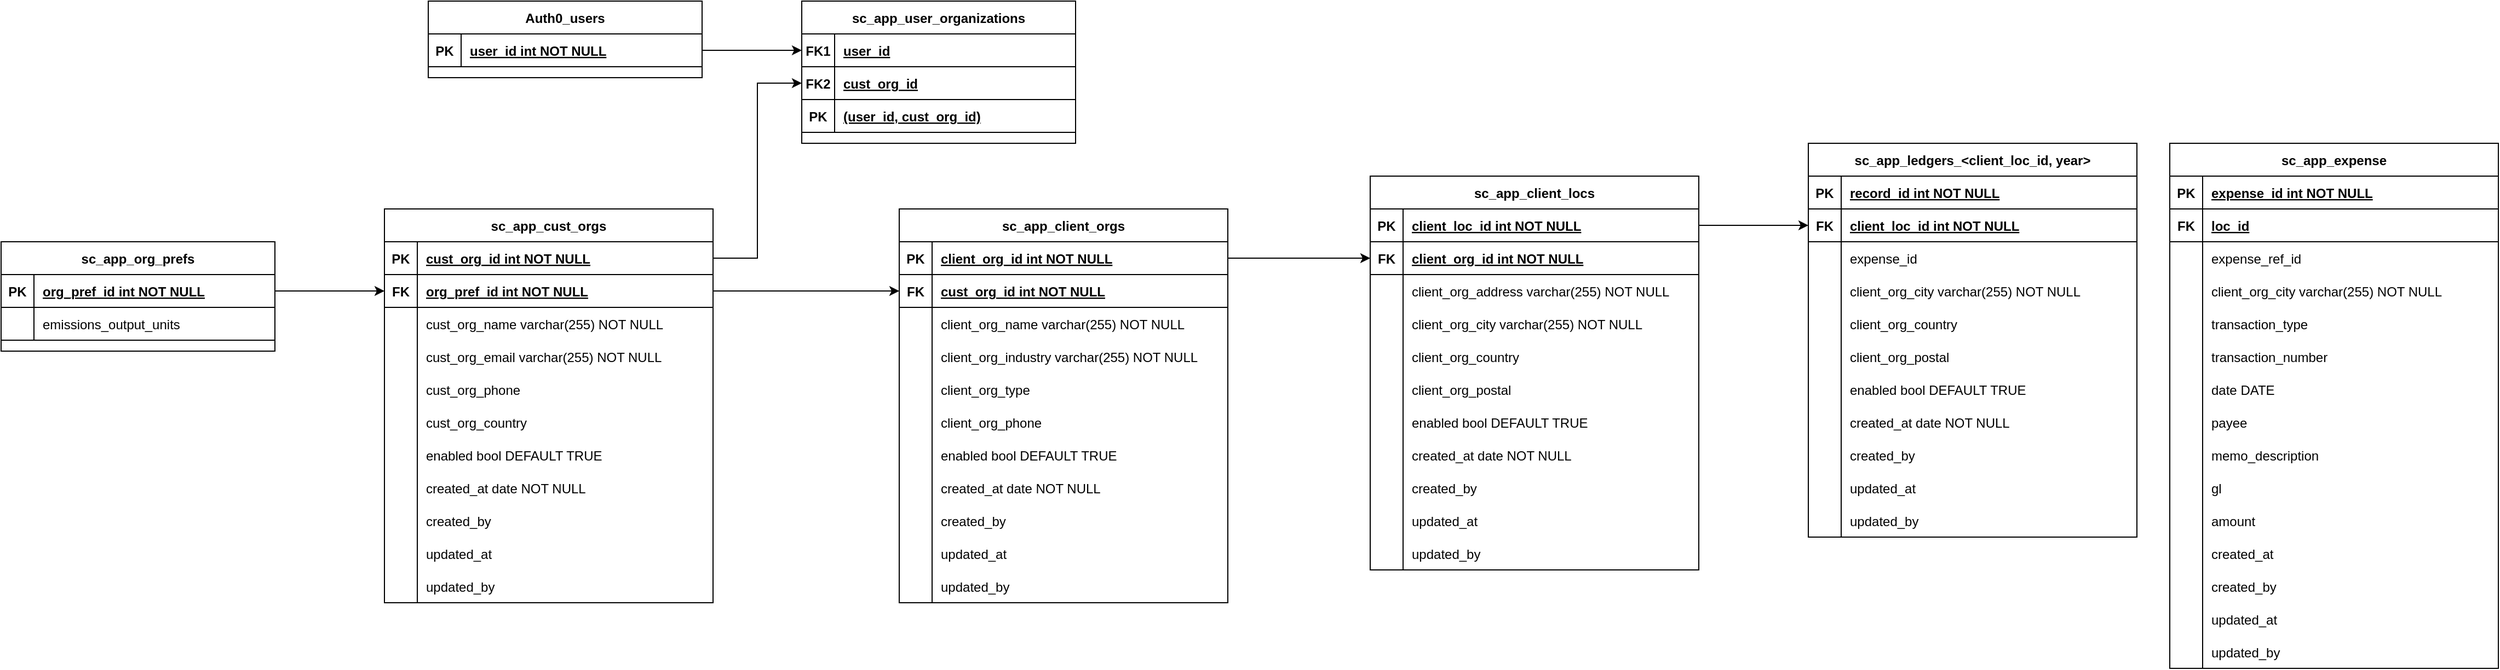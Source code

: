 <mxfile version="21.6.6" type="github">
  <diagram id="R2lEEEUBdFMjLlhIrx00" name="Page-1">
    <mxGraphModel dx="1644" dy="517" grid="1" gridSize="10" guides="1" tooltips="1" connect="1" arrows="1" fold="1" page="1" pageScale="1" pageWidth="850" pageHeight="1100" math="0" shadow="0" extFonts="Permanent Marker^https://fonts.googleapis.com/css?family=Permanent+Marker">
      <root>
        <mxCell id="0" />
        <mxCell id="1" parent="0" />
        <mxCell id="C-vyLk0tnHw3VtMMgP7b-2" value="sc_app_cust_orgs" style="shape=table;startSize=30;container=1;collapsible=1;childLayout=tableLayout;fixedRows=1;rowLines=0;fontStyle=1;align=center;resizeLast=1;" parent="1" vertex="1">
          <mxGeometry x="-250" y="340" width="300" height="360" as="geometry">
            <mxRectangle x="250" y="120" width="150" height="30" as="alternateBounds" />
          </mxGeometry>
        </mxCell>
        <mxCell id="C-vyLk0tnHw3VtMMgP7b-3" value="" style="shape=partialRectangle;collapsible=0;dropTarget=0;pointerEvents=0;fillColor=none;points=[[0,0.5],[1,0.5]];portConstraint=eastwest;top=0;left=0;right=0;bottom=1;" parent="C-vyLk0tnHw3VtMMgP7b-2" vertex="1">
          <mxGeometry y="30" width="300" height="30" as="geometry" />
        </mxCell>
        <mxCell id="C-vyLk0tnHw3VtMMgP7b-4" value="PK" style="shape=partialRectangle;overflow=hidden;connectable=0;fillColor=none;top=0;left=0;bottom=0;right=0;fontStyle=1;" parent="C-vyLk0tnHw3VtMMgP7b-3" vertex="1">
          <mxGeometry width="30" height="30" as="geometry">
            <mxRectangle width="30" height="30" as="alternateBounds" />
          </mxGeometry>
        </mxCell>
        <mxCell id="C-vyLk0tnHw3VtMMgP7b-5" value="cust_org_id int NOT NULL " style="shape=partialRectangle;overflow=hidden;connectable=0;fillColor=none;top=0;left=0;bottom=0;right=0;align=left;spacingLeft=6;fontStyle=5;" parent="C-vyLk0tnHw3VtMMgP7b-3" vertex="1">
          <mxGeometry x="30" width="270" height="30" as="geometry">
            <mxRectangle width="270" height="30" as="alternateBounds" />
          </mxGeometry>
        </mxCell>
        <mxCell id="tLgBvgTsbq4Yz1-gOkyI-41" style="shape=partialRectangle;collapsible=0;dropTarget=0;pointerEvents=0;fillColor=none;points=[[0,0.5],[1,0.5]];portConstraint=eastwest;top=0;left=0;right=0;bottom=1;" vertex="1" parent="C-vyLk0tnHw3VtMMgP7b-2">
          <mxGeometry y="60" width="300" height="30" as="geometry" />
        </mxCell>
        <mxCell id="tLgBvgTsbq4Yz1-gOkyI-42" value="FK" style="shape=partialRectangle;overflow=hidden;connectable=0;fillColor=none;top=0;left=0;bottom=0;right=0;fontStyle=1;" vertex="1" parent="tLgBvgTsbq4Yz1-gOkyI-41">
          <mxGeometry width="30" height="30" as="geometry">
            <mxRectangle width="30" height="30" as="alternateBounds" />
          </mxGeometry>
        </mxCell>
        <mxCell id="tLgBvgTsbq4Yz1-gOkyI-43" value="org_pref_id int NOT NULL" style="shape=partialRectangle;overflow=hidden;connectable=0;fillColor=none;top=0;left=0;bottom=0;right=0;align=left;spacingLeft=6;fontStyle=5;" vertex="1" parent="tLgBvgTsbq4Yz1-gOkyI-41">
          <mxGeometry x="30" width="270" height="30" as="geometry">
            <mxRectangle width="270" height="30" as="alternateBounds" />
          </mxGeometry>
        </mxCell>
        <mxCell id="C-vyLk0tnHw3VtMMgP7b-6" value="" style="shape=partialRectangle;collapsible=0;dropTarget=0;pointerEvents=0;fillColor=none;points=[[0,0.5],[1,0.5]];portConstraint=eastwest;top=0;left=0;right=0;bottom=0;" parent="C-vyLk0tnHw3VtMMgP7b-2" vertex="1">
          <mxGeometry y="90" width="300" height="30" as="geometry" />
        </mxCell>
        <mxCell id="C-vyLk0tnHw3VtMMgP7b-7" value="" style="shape=partialRectangle;overflow=hidden;connectable=0;fillColor=none;top=0;left=0;bottom=0;right=0;" parent="C-vyLk0tnHw3VtMMgP7b-6" vertex="1">
          <mxGeometry width="30" height="30" as="geometry">
            <mxRectangle width="30" height="30" as="alternateBounds" />
          </mxGeometry>
        </mxCell>
        <mxCell id="C-vyLk0tnHw3VtMMgP7b-8" value="cust_org_name varchar(255) NOT NULL" style="shape=partialRectangle;overflow=hidden;connectable=0;fillColor=none;top=0;left=0;bottom=0;right=0;align=left;spacingLeft=6;" parent="C-vyLk0tnHw3VtMMgP7b-6" vertex="1">
          <mxGeometry x="30" width="270" height="30" as="geometry">
            <mxRectangle width="270" height="30" as="alternateBounds" />
          </mxGeometry>
        </mxCell>
        <mxCell id="C-vyLk0tnHw3VtMMgP7b-9" value="" style="shape=partialRectangle;collapsible=0;dropTarget=0;pointerEvents=0;fillColor=none;points=[[0,0.5],[1,0.5]];portConstraint=eastwest;top=0;left=0;right=0;bottom=0;" parent="C-vyLk0tnHw3VtMMgP7b-2" vertex="1">
          <mxGeometry y="120" width="300" height="30" as="geometry" />
        </mxCell>
        <mxCell id="C-vyLk0tnHw3VtMMgP7b-10" value="" style="shape=partialRectangle;overflow=hidden;connectable=0;fillColor=none;top=0;left=0;bottom=0;right=0;" parent="C-vyLk0tnHw3VtMMgP7b-9" vertex="1">
          <mxGeometry width="30" height="30" as="geometry">
            <mxRectangle width="30" height="30" as="alternateBounds" />
          </mxGeometry>
        </mxCell>
        <mxCell id="C-vyLk0tnHw3VtMMgP7b-11" value="cust_org_email varchar(255) NOT NULL" style="shape=partialRectangle;overflow=hidden;connectable=0;fillColor=none;top=0;left=0;bottom=0;right=0;align=left;spacingLeft=6;" parent="C-vyLk0tnHw3VtMMgP7b-9" vertex="1">
          <mxGeometry x="30" width="270" height="30" as="geometry">
            <mxRectangle width="270" height="30" as="alternateBounds" />
          </mxGeometry>
        </mxCell>
        <mxCell id="fVrtoC9BiuB9VUzoxojW-6" style="shape=partialRectangle;collapsible=0;dropTarget=0;pointerEvents=0;fillColor=none;points=[[0,0.5],[1,0.5]];portConstraint=eastwest;top=0;left=0;right=0;bottom=0;" parent="C-vyLk0tnHw3VtMMgP7b-2" vertex="1">
          <mxGeometry y="150" width="300" height="30" as="geometry" />
        </mxCell>
        <mxCell id="fVrtoC9BiuB9VUzoxojW-7" style="shape=partialRectangle;overflow=hidden;connectable=0;fillColor=none;top=0;left=0;bottom=0;right=0;" parent="fVrtoC9BiuB9VUzoxojW-6" vertex="1">
          <mxGeometry width="30" height="30" as="geometry">
            <mxRectangle width="30" height="30" as="alternateBounds" />
          </mxGeometry>
        </mxCell>
        <mxCell id="fVrtoC9BiuB9VUzoxojW-8" value="cust_org_phone" style="shape=partialRectangle;overflow=hidden;connectable=0;fillColor=none;top=0;left=0;bottom=0;right=0;align=left;spacingLeft=6;" parent="fVrtoC9BiuB9VUzoxojW-6" vertex="1">
          <mxGeometry x="30" width="270" height="30" as="geometry">
            <mxRectangle width="270" height="30" as="alternateBounds" />
          </mxGeometry>
        </mxCell>
        <mxCell id="fVrtoC9BiuB9VUzoxojW-12" style="shape=partialRectangle;collapsible=0;dropTarget=0;pointerEvents=0;fillColor=none;points=[[0,0.5],[1,0.5]];portConstraint=eastwest;top=0;left=0;right=0;bottom=0;" parent="C-vyLk0tnHw3VtMMgP7b-2" vertex="1">
          <mxGeometry y="180" width="300" height="30" as="geometry" />
        </mxCell>
        <mxCell id="fVrtoC9BiuB9VUzoxojW-13" style="shape=partialRectangle;overflow=hidden;connectable=0;fillColor=none;top=0;left=0;bottom=0;right=0;" parent="fVrtoC9BiuB9VUzoxojW-12" vertex="1">
          <mxGeometry width="30" height="30" as="geometry">
            <mxRectangle width="30" height="30" as="alternateBounds" />
          </mxGeometry>
        </mxCell>
        <mxCell id="fVrtoC9BiuB9VUzoxojW-14" value="cust_org_country" style="shape=partialRectangle;overflow=hidden;connectable=0;fillColor=none;top=0;left=0;bottom=0;right=0;align=left;spacingLeft=6;" parent="fVrtoC9BiuB9VUzoxojW-12" vertex="1">
          <mxGeometry x="30" width="270" height="30" as="geometry">
            <mxRectangle width="270" height="30" as="alternateBounds" />
          </mxGeometry>
        </mxCell>
        <mxCell id="tLgBvgTsbq4Yz1-gOkyI-1" style="shape=partialRectangle;collapsible=0;dropTarget=0;pointerEvents=0;fillColor=none;points=[[0,0.5],[1,0.5]];portConstraint=eastwest;top=0;left=0;right=0;bottom=0;" vertex="1" parent="C-vyLk0tnHw3VtMMgP7b-2">
          <mxGeometry y="210" width="300" height="30" as="geometry" />
        </mxCell>
        <mxCell id="tLgBvgTsbq4Yz1-gOkyI-2" style="shape=partialRectangle;overflow=hidden;connectable=0;fillColor=none;top=0;left=0;bottom=0;right=0;" vertex="1" parent="tLgBvgTsbq4Yz1-gOkyI-1">
          <mxGeometry width="30" height="30" as="geometry">
            <mxRectangle width="30" height="30" as="alternateBounds" />
          </mxGeometry>
        </mxCell>
        <mxCell id="tLgBvgTsbq4Yz1-gOkyI-3" value="enabled bool DEFAULT TRUE" style="shape=partialRectangle;overflow=hidden;connectable=0;fillColor=none;top=0;left=0;bottom=0;right=0;align=left;spacingLeft=6;" vertex="1" parent="tLgBvgTsbq4Yz1-gOkyI-1">
          <mxGeometry x="30" width="270" height="30" as="geometry">
            <mxRectangle width="270" height="30" as="alternateBounds" />
          </mxGeometry>
        </mxCell>
        <mxCell id="fVrtoC9BiuB9VUzoxojW-9" style="shape=partialRectangle;collapsible=0;dropTarget=0;pointerEvents=0;fillColor=none;points=[[0,0.5],[1,0.5]];portConstraint=eastwest;top=0;left=0;right=0;bottom=0;" parent="C-vyLk0tnHw3VtMMgP7b-2" vertex="1">
          <mxGeometry y="240" width="300" height="30" as="geometry" />
        </mxCell>
        <mxCell id="fVrtoC9BiuB9VUzoxojW-10" style="shape=partialRectangle;overflow=hidden;connectable=0;fillColor=none;top=0;left=0;bottom=0;right=0;" parent="fVrtoC9BiuB9VUzoxojW-9" vertex="1">
          <mxGeometry width="30" height="30" as="geometry">
            <mxRectangle width="30" height="30" as="alternateBounds" />
          </mxGeometry>
        </mxCell>
        <mxCell id="fVrtoC9BiuB9VUzoxojW-11" value="created_at date NOT NULL" style="shape=partialRectangle;overflow=hidden;connectable=0;fillColor=none;top=0;left=0;bottom=0;right=0;align=left;spacingLeft=6;" parent="fVrtoC9BiuB9VUzoxojW-9" vertex="1">
          <mxGeometry x="30" width="270" height="30" as="geometry">
            <mxRectangle width="270" height="30" as="alternateBounds" />
          </mxGeometry>
        </mxCell>
        <mxCell id="fVrtoC9BiuB9VUzoxojW-24" style="shape=partialRectangle;collapsible=0;dropTarget=0;pointerEvents=0;fillColor=none;points=[[0,0.5],[1,0.5]];portConstraint=eastwest;top=0;left=0;right=0;bottom=0;" parent="C-vyLk0tnHw3VtMMgP7b-2" vertex="1">
          <mxGeometry y="270" width="300" height="30" as="geometry" />
        </mxCell>
        <mxCell id="fVrtoC9BiuB9VUzoxojW-25" style="shape=partialRectangle;overflow=hidden;connectable=0;fillColor=none;top=0;left=0;bottom=0;right=0;" parent="fVrtoC9BiuB9VUzoxojW-24" vertex="1">
          <mxGeometry width="30" height="30" as="geometry">
            <mxRectangle width="30" height="30" as="alternateBounds" />
          </mxGeometry>
        </mxCell>
        <mxCell id="fVrtoC9BiuB9VUzoxojW-26" value="created_by" style="shape=partialRectangle;overflow=hidden;connectable=0;fillColor=none;top=0;left=0;bottom=0;right=0;align=left;spacingLeft=6;" parent="fVrtoC9BiuB9VUzoxojW-24" vertex="1">
          <mxGeometry x="30" width="270" height="30" as="geometry">
            <mxRectangle width="270" height="30" as="alternateBounds" />
          </mxGeometry>
        </mxCell>
        <mxCell id="fVrtoC9BiuB9VUzoxojW-21" style="shape=partialRectangle;collapsible=0;dropTarget=0;pointerEvents=0;fillColor=none;points=[[0,0.5],[1,0.5]];portConstraint=eastwest;top=0;left=0;right=0;bottom=0;" parent="C-vyLk0tnHw3VtMMgP7b-2" vertex="1">
          <mxGeometry y="300" width="300" height="30" as="geometry" />
        </mxCell>
        <mxCell id="fVrtoC9BiuB9VUzoxojW-22" style="shape=partialRectangle;overflow=hidden;connectable=0;fillColor=none;top=0;left=0;bottom=0;right=0;" parent="fVrtoC9BiuB9VUzoxojW-21" vertex="1">
          <mxGeometry width="30" height="30" as="geometry">
            <mxRectangle width="30" height="30" as="alternateBounds" />
          </mxGeometry>
        </mxCell>
        <mxCell id="fVrtoC9BiuB9VUzoxojW-23" value="updated_at" style="shape=partialRectangle;overflow=hidden;connectable=0;fillColor=none;top=0;left=0;bottom=0;right=0;align=left;spacingLeft=6;" parent="fVrtoC9BiuB9VUzoxojW-21" vertex="1">
          <mxGeometry x="30" width="270" height="30" as="geometry">
            <mxRectangle width="270" height="30" as="alternateBounds" />
          </mxGeometry>
        </mxCell>
        <mxCell id="fVrtoC9BiuB9VUzoxojW-18" style="shape=partialRectangle;collapsible=0;dropTarget=0;pointerEvents=0;fillColor=none;points=[[0,0.5],[1,0.5]];portConstraint=eastwest;top=0;left=0;right=0;bottom=0;" parent="C-vyLk0tnHw3VtMMgP7b-2" vertex="1">
          <mxGeometry y="330" width="300" height="30" as="geometry" />
        </mxCell>
        <mxCell id="fVrtoC9BiuB9VUzoxojW-19" style="shape=partialRectangle;overflow=hidden;connectable=0;fillColor=none;top=0;left=0;bottom=0;right=0;" parent="fVrtoC9BiuB9VUzoxojW-18" vertex="1">
          <mxGeometry width="30" height="30" as="geometry">
            <mxRectangle width="30" height="30" as="alternateBounds" />
          </mxGeometry>
        </mxCell>
        <mxCell id="fVrtoC9BiuB9VUzoxojW-20" value="updated_by" style="shape=partialRectangle;overflow=hidden;connectable=0;fillColor=none;top=0;left=0;bottom=0;right=0;align=left;spacingLeft=6;" parent="fVrtoC9BiuB9VUzoxojW-18" vertex="1">
          <mxGeometry x="30" width="270" height="30" as="geometry">
            <mxRectangle width="270" height="30" as="alternateBounds" />
          </mxGeometry>
        </mxCell>
        <mxCell id="C-vyLk0tnHw3VtMMgP7b-23" value="Auth0_users" style="shape=table;startSize=30;container=1;collapsible=1;childLayout=tableLayout;fixedRows=1;rowLines=0;fontStyle=1;align=center;resizeLast=1;" parent="1" vertex="1">
          <mxGeometry x="-210" y="150" width="250" height="70" as="geometry" />
        </mxCell>
        <mxCell id="C-vyLk0tnHw3VtMMgP7b-24" value="" style="shape=partialRectangle;collapsible=0;dropTarget=0;pointerEvents=0;fillColor=none;points=[[0,0.5],[1,0.5]];portConstraint=eastwest;top=0;left=0;right=0;bottom=1;" parent="C-vyLk0tnHw3VtMMgP7b-23" vertex="1">
          <mxGeometry y="30" width="250" height="30" as="geometry" />
        </mxCell>
        <mxCell id="C-vyLk0tnHw3VtMMgP7b-25" value="PK" style="shape=partialRectangle;overflow=hidden;connectable=0;fillColor=none;top=0;left=0;bottom=0;right=0;fontStyle=1;" parent="C-vyLk0tnHw3VtMMgP7b-24" vertex="1">
          <mxGeometry width="30" height="30" as="geometry">
            <mxRectangle width="30" height="30" as="alternateBounds" />
          </mxGeometry>
        </mxCell>
        <mxCell id="C-vyLk0tnHw3VtMMgP7b-26" value="user_id int NOT NULL " style="shape=partialRectangle;overflow=hidden;connectable=0;fillColor=none;top=0;left=0;bottom=0;right=0;align=left;spacingLeft=6;fontStyle=5;" parent="C-vyLk0tnHw3VtMMgP7b-24" vertex="1">
          <mxGeometry x="30" width="220" height="30" as="geometry">
            <mxRectangle width="220" height="30" as="alternateBounds" />
          </mxGeometry>
        </mxCell>
        <mxCell id="fVrtoC9BiuB9VUzoxojW-27" value="sc_app_org_prefs" style="shape=table;startSize=30;container=1;collapsible=1;childLayout=tableLayout;fixedRows=1;rowLines=0;fontStyle=1;align=center;resizeLast=1;" parent="1" vertex="1">
          <mxGeometry x="-600" y="370" width="250" height="100" as="geometry" />
        </mxCell>
        <mxCell id="fVrtoC9BiuB9VUzoxojW-28" value="" style="shape=partialRectangle;collapsible=0;dropTarget=0;pointerEvents=0;fillColor=none;points=[[0,0.5],[1,0.5]];portConstraint=eastwest;top=0;left=0;right=0;bottom=1;" parent="fVrtoC9BiuB9VUzoxojW-27" vertex="1">
          <mxGeometry y="30" width="250" height="30" as="geometry" />
        </mxCell>
        <mxCell id="fVrtoC9BiuB9VUzoxojW-29" value="PK" style="shape=partialRectangle;overflow=hidden;connectable=0;fillColor=none;top=0;left=0;bottom=0;right=0;fontStyle=1;" parent="fVrtoC9BiuB9VUzoxojW-28" vertex="1">
          <mxGeometry width="30" height="30" as="geometry">
            <mxRectangle width="30" height="30" as="alternateBounds" />
          </mxGeometry>
        </mxCell>
        <mxCell id="fVrtoC9BiuB9VUzoxojW-30" value="org_pref_id int NOT NULL " style="shape=partialRectangle;overflow=hidden;connectable=0;fillColor=none;top=0;left=0;bottom=0;right=0;align=left;spacingLeft=6;fontStyle=5;" parent="fVrtoC9BiuB9VUzoxojW-28" vertex="1">
          <mxGeometry x="30" width="220" height="30" as="geometry">
            <mxRectangle width="220" height="30" as="alternateBounds" />
          </mxGeometry>
        </mxCell>
        <mxCell id="fVrtoC9BiuB9VUzoxojW-31" style="shape=partialRectangle;collapsible=0;dropTarget=0;pointerEvents=0;fillColor=none;points=[[0,0.5],[1,0.5]];portConstraint=eastwest;top=0;left=0;right=0;bottom=1;strokeColor=default;" parent="fVrtoC9BiuB9VUzoxojW-27" vertex="1">
          <mxGeometry y="60" width="250" height="30" as="geometry" />
        </mxCell>
        <mxCell id="fVrtoC9BiuB9VUzoxojW-32" style="shape=partialRectangle;overflow=hidden;connectable=0;fillColor=none;top=0;left=0;bottom=0;right=0;fontStyle=1;" parent="fVrtoC9BiuB9VUzoxojW-31" vertex="1">
          <mxGeometry width="30" height="30" as="geometry">
            <mxRectangle width="30" height="30" as="alternateBounds" />
          </mxGeometry>
        </mxCell>
        <mxCell id="fVrtoC9BiuB9VUzoxojW-33" value="emissions_output_units" style="shape=partialRectangle;overflow=hidden;connectable=0;fillColor=none;top=0;left=0;bottom=0;right=0;align=left;spacingLeft=6;fontStyle=0;" parent="fVrtoC9BiuB9VUzoxojW-31" vertex="1">
          <mxGeometry x="30" width="220" height="30" as="geometry">
            <mxRectangle width="220" height="30" as="alternateBounds" />
          </mxGeometry>
        </mxCell>
        <mxCell id="tLgBvgTsbq4Yz1-gOkyI-4" value="sc_app_client_orgs" style="shape=table;startSize=30;container=1;collapsible=1;childLayout=tableLayout;fixedRows=1;rowLines=0;fontStyle=1;align=center;resizeLast=1;" vertex="1" parent="1">
          <mxGeometry x="220" y="340" width="300" height="360" as="geometry">
            <mxRectangle x="250" y="120" width="150" height="30" as="alternateBounds" />
          </mxGeometry>
        </mxCell>
        <mxCell id="tLgBvgTsbq4Yz1-gOkyI-5" value="" style="shape=partialRectangle;collapsible=0;dropTarget=0;pointerEvents=0;fillColor=none;points=[[0,0.5],[1,0.5]];portConstraint=eastwest;top=0;left=0;right=0;bottom=1;" vertex="1" parent="tLgBvgTsbq4Yz1-gOkyI-4">
          <mxGeometry y="30" width="300" height="30" as="geometry" />
        </mxCell>
        <mxCell id="tLgBvgTsbq4Yz1-gOkyI-6" value="PK" style="shape=partialRectangle;overflow=hidden;connectable=0;fillColor=none;top=0;left=0;bottom=0;right=0;fontStyle=1;" vertex="1" parent="tLgBvgTsbq4Yz1-gOkyI-5">
          <mxGeometry width="30" height="30" as="geometry">
            <mxRectangle width="30" height="30" as="alternateBounds" />
          </mxGeometry>
        </mxCell>
        <mxCell id="tLgBvgTsbq4Yz1-gOkyI-7" value="client_org_id int NOT NULL " style="shape=partialRectangle;overflow=hidden;connectable=0;fillColor=none;top=0;left=0;bottom=0;right=0;align=left;spacingLeft=6;fontStyle=5;" vertex="1" parent="tLgBvgTsbq4Yz1-gOkyI-5">
          <mxGeometry x="30" width="270" height="30" as="geometry">
            <mxRectangle width="270" height="30" as="alternateBounds" />
          </mxGeometry>
        </mxCell>
        <mxCell id="tLgBvgTsbq4Yz1-gOkyI-38" style="shape=partialRectangle;collapsible=0;dropTarget=0;pointerEvents=0;fillColor=none;points=[[0,0.5],[1,0.5]];portConstraint=eastwest;top=0;left=0;right=0;bottom=1;" vertex="1" parent="tLgBvgTsbq4Yz1-gOkyI-4">
          <mxGeometry y="60" width="300" height="30" as="geometry" />
        </mxCell>
        <mxCell id="tLgBvgTsbq4Yz1-gOkyI-39" value="FK" style="shape=partialRectangle;overflow=hidden;connectable=0;fillColor=none;top=0;left=0;bottom=0;right=0;fontStyle=1;" vertex="1" parent="tLgBvgTsbq4Yz1-gOkyI-38">
          <mxGeometry width="30" height="30" as="geometry">
            <mxRectangle width="30" height="30" as="alternateBounds" />
          </mxGeometry>
        </mxCell>
        <mxCell id="tLgBvgTsbq4Yz1-gOkyI-40" value="cust_org_id int NOT NULL" style="shape=partialRectangle;overflow=hidden;connectable=0;fillColor=none;top=0;left=0;bottom=0;right=0;align=left;spacingLeft=6;fontStyle=5;" vertex="1" parent="tLgBvgTsbq4Yz1-gOkyI-38">
          <mxGeometry x="30" width="270" height="30" as="geometry">
            <mxRectangle width="270" height="30" as="alternateBounds" />
          </mxGeometry>
        </mxCell>
        <mxCell id="tLgBvgTsbq4Yz1-gOkyI-8" value="" style="shape=partialRectangle;collapsible=0;dropTarget=0;pointerEvents=0;fillColor=none;points=[[0,0.5],[1,0.5]];portConstraint=eastwest;top=0;left=0;right=0;bottom=0;" vertex="1" parent="tLgBvgTsbq4Yz1-gOkyI-4">
          <mxGeometry y="90" width="300" height="30" as="geometry" />
        </mxCell>
        <mxCell id="tLgBvgTsbq4Yz1-gOkyI-9" value="" style="shape=partialRectangle;overflow=hidden;connectable=0;fillColor=none;top=0;left=0;bottom=0;right=0;" vertex="1" parent="tLgBvgTsbq4Yz1-gOkyI-8">
          <mxGeometry width="30" height="30" as="geometry">
            <mxRectangle width="30" height="30" as="alternateBounds" />
          </mxGeometry>
        </mxCell>
        <mxCell id="tLgBvgTsbq4Yz1-gOkyI-10" value="client_org_name varchar(255) NOT NULL" style="shape=partialRectangle;overflow=hidden;connectable=0;fillColor=none;top=0;left=0;bottom=0;right=0;align=left;spacingLeft=6;" vertex="1" parent="tLgBvgTsbq4Yz1-gOkyI-8">
          <mxGeometry x="30" width="270" height="30" as="geometry">
            <mxRectangle width="270" height="30" as="alternateBounds" />
          </mxGeometry>
        </mxCell>
        <mxCell id="tLgBvgTsbq4Yz1-gOkyI-11" value="" style="shape=partialRectangle;collapsible=0;dropTarget=0;pointerEvents=0;fillColor=none;points=[[0,0.5],[1,0.5]];portConstraint=eastwest;top=0;left=0;right=0;bottom=0;" vertex="1" parent="tLgBvgTsbq4Yz1-gOkyI-4">
          <mxGeometry y="120" width="300" height="30" as="geometry" />
        </mxCell>
        <mxCell id="tLgBvgTsbq4Yz1-gOkyI-12" value="" style="shape=partialRectangle;overflow=hidden;connectable=0;fillColor=none;top=0;left=0;bottom=0;right=0;" vertex="1" parent="tLgBvgTsbq4Yz1-gOkyI-11">
          <mxGeometry width="30" height="30" as="geometry">
            <mxRectangle width="30" height="30" as="alternateBounds" />
          </mxGeometry>
        </mxCell>
        <mxCell id="tLgBvgTsbq4Yz1-gOkyI-13" value="client_org_industry varchar(255) NOT NULL" style="shape=partialRectangle;overflow=hidden;connectable=0;fillColor=none;top=0;left=0;bottom=0;right=0;align=left;spacingLeft=6;" vertex="1" parent="tLgBvgTsbq4Yz1-gOkyI-11">
          <mxGeometry x="30" width="270" height="30" as="geometry">
            <mxRectangle width="270" height="30" as="alternateBounds" />
          </mxGeometry>
        </mxCell>
        <mxCell id="tLgBvgTsbq4Yz1-gOkyI-14" style="shape=partialRectangle;collapsible=0;dropTarget=0;pointerEvents=0;fillColor=none;points=[[0,0.5],[1,0.5]];portConstraint=eastwest;top=0;left=0;right=0;bottom=0;" vertex="1" parent="tLgBvgTsbq4Yz1-gOkyI-4">
          <mxGeometry y="150" width="300" height="30" as="geometry" />
        </mxCell>
        <mxCell id="tLgBvgTsbq4Yz1-gOkyI-15" style="shape=partialRectangle;overflow=hidden;connectable=0;fillColor=none;top=0;left=0;bottom=0;right=0;" vertex="1" parent="tLgBvgTsbq4Yz1-gOkyI-14">
          <mxGeometry width="30" height="30" as="geometry">
            <mxRectangle width="30" height="30" as="alternateBounds" />
          </mxGeometry>
        </mxCell>
        <mxCell id="tLgBvgTsbq4Yz1-gOkyI-16" value="client_org_type" style="shape=partialRectangle;overflow=hidden;connectable=0;fillColor=none;top=0;left=0;bottom=0;right=0;align=left;spacingLeft=6;" vertex="1" parent="tLgBvgTsbq4Yz1-gOkyI-14">
          <mxGeometry x="30" width="270" height="30" as="geometry">
            <mxRectangle width="270" height="30" as="alternateBounds" />
          </mxGeometry>
        </mxCell>
        <mxCell id="tLgBvgTsbq4Yz1-gOkyI-17" style="shape=partialRectangle;collapsible=0;dropTarget=0;pointerEvents=0;fillColor=none;points=[[0,0.5],[1,0.5]];portConstraint=eastwest;top=0;left=0;right=0;bottom=0;" vertex="1" parent="tLgBvgTsbq4Yz1-gOkyI-4">
          <mxGeometry y="180" width="300" height="30" as="geometry" />
        </mxCell>
        <mxCell id="tLgBvgTsbq4Yz1-gOkyI-18" style="shape=partialRectangle;overflow=hidden;connectable=0;fillColor=none;top=0;left=0;bottom=0;right=0;" vertex="1" parent="tLgBvgTsbq4Yz1-gOkyI-17">
          <mxGeometry width="30" height="30" as="geometry">
            <mxRectangle width="30" height="30" as="alternateBounds" />
          </mxGeometry>
        </mxCell>
        <mxCell id="tLgBvgTsbq4Yz1-gOkyI-19" value="client_org_phone" style="shape=partialRectangle;overflow=hidden;connectable=0;fillColor=none;top=0;left=0;bottom=0;right=0;align=left;spacingLeft=6;" vertex="1" parent="tLgBvgTsbq4Yz1-gOkyI-17">
          <mxGeometry x="30" width="270" height="30" as="geometry">
            <mxRectangle width="270" height="30" as="alternateBounds" />
          </mxGeometry>
        </mxCell>
        <mxCell id="tLgBvgTsbq4Yz1-gOkyI-23" style="shape=partialRectangle;collapsible=0;dropTarget=0;pointerEvents=0;fillColor=none;points=[[0,0.5],[1,0.5]];portConstraint=eastwest;top=0;left=0;right=0;bottom=0;" vertex="1" parent="tLgBvgTsbq4Yz1-gOkyI-4">
          <mxGeometry y="210" width="300" height="30" as="geometry" />
        </mxCell>
        <mxCell id="tLgBvgTsbq4Yz1-gOkyI-24" style="shape=partialRectangle;overflow=hidden;connectable=0;fillColor=none;top=0;left=0;bottom=0;right=0;" vertex="1" parent="tLgBvgTsbq4Yz1-gOkyI-23">
          <mxGeometry width="30" height="30" as="geometry">
            <mxRectangle width="30" height="30" as="alternateBounds" />
          </mxGeometry>
        </mxCell>
        <mxCell id="tLgBvgTsbq4Yz1-gOkyI-25" value="enabled bool DEFAULT TRUE" style="shape=partialRectangle;overflow=hidden;connectable=0;fillColor=none;top=0;left=0;bottom=0;right=0;align=left;spacingLeft=6;" vertex="1" parent="tLgBvgTsbq4Yz1-gOkyI-23">
          <mxGeometry x="30" width="270" height="30" as="geometry">
            <mxRectangle width="270" height="30" as="alternateBounds" />
          </mxGeometry>
        </mxCell>
        <mxCell id="tLgBvgTsbq4Yz1-gOkyI-26" style="shape=partialRectangle;collapsible=0;dropTarget=0;pointerEvents=0;fillColor=none;points=[[0,0.5],[1,0.5]];portConstraint=eastwest;top=0;left=0;right=0;bottom=0;" vertex="1" parent="tLgBvgTsbq4Yz1-gOkyI-4">
          <mxGeometry y="240" width="300" height="30" as="geometry" />
        </mxCell>
        <mxCell id="tLgBvgTsbq4Yz1-gOkyI-27" style="shape=partialRectangle;overflow=hidden;connectable=0;fillColor=none;top=0;left=0;bottom=0;right=0;" vertex="1" parent="tLgBvgTsbq4Yz1-gOkyI-26">
          <mxGeometry width="30" height="30" as="geometry">
            <mxRectangle width="30" height="30" as="alternateBounds" />
          </mxGeometry>
        </mxCell>
        <mxCell id="tLgBvgTsbq4Yz1-gOkyI-28" value="created_at date NOT NULL" style="shape=partialRectangle;overflow=hidden;connectable=0;fillColor=none;top=0;left=0;bottom=0;right=0;align=left;spacingLeft=6;" vertex="1" parent="tLgBvgTsbq4Yz1-gOkyI-26">
          <mxGeometry x="30" width="270" height="30" as="geometry">
            <mxRectangle width="270" height="30" as="alternateBounds" />
          </mxGeometry>
        </mxCell>
        <mxCell id="tLgBvgTsbq4Yz1-gOkyI-29" style="shape=partialRectangle;collapsible=0;dropTarget=0;pointerEvents=0;fillColor=none;points=[[0,0.5],[1,0.5]];portConstraint=eastwest;top=0;left=0;right=0;bottom=0;" vertex="1" parent="tLgBvgTsbq4Yz1-gOkyI-4">
          <mxGeometry y="270" width="300" height="30" as="geometry" />
        </mxCell>
        <mxCell id="tLgBvgTsbq4Yz1-gOkyI-30" style="shape=partialRectangle;overflow=hidden;connectable=0;fillColor=none;top=0;left=0;bottom=0;right=0;" vertex="1" parent="tLgBvgTsbq4Yz1-gOkyI-29">
          <mxGeometry width="30" height="30" as="geometry">
            <mxRectangle width="30" height="30" as="alternateBounds" />
          </mxGeometry>
        </mxCell>
        <mxCell id="tLgBvgTsbq4Yz1-gOkyI-31" value="created_by" style="shape=partialRectangle;overflow=hidden;connectable=0;fillColor=none;top=0;left=0;bottom=0;right=0;align=left;spacingLeft=6;" vertex="1" parent="tLgBvgTsbq4Yz1-gOkyI-29">
          <mxGeometry x="30" width="270" height="30" as="geometry">
            <mxRectangle width="270" height="30" as="alternateBounds" />
          </mxGeometry>
        </mxCell>
        <mxCell id="tLgBvgTsbq4Yz1-gOkyI-32" style="shape=partialRectangle;collapsible=0;dropTarget=0;pointerEvents=0;fillColor=none;points=[[0,0.5],[1,0.5]];portConstraint=eastwest;top=0;left=0;right=0;bottom=0;" vertex="1" parent="tLgBvgTsbq4Yz1-gOkyI-4">
          <mxGeometry y="300" width="300" height="30" as="geometry" />
        </mxCell>
        <mxCell id="tLgBvgTsbq4Yz1-gOkyI-33" style="shape=partialRectangle;overflow=hidden;connectable=0;fillColor=none;top=0;left=0;bottom=0;right=0;" vertex="1" parent="tLgBvgTsbq4Yz1-gOkyI-32">
          <mxGeometry width="30" height="30" as="geometry">
            <mxRectangle width="30" height="30" as="alternateBounds" />
          </mxGeometry>
        </mxCell>
        <mxCell id="tLgBvgTsbq4Yz1-gOkyI-34" value="updated_at" style="shape=partialRectangle;overflow=hidden;connectable=0;fillColor=none;top=0;left=0;bottom=0;right=0;align=left;spacingLeft=6;" vertex="1" parent="tLgBvgTsbq4Yz1-gOkyI-32">
          <mxGeometry x="30" width="270" height="30" as="geometry">
            <mxRectangle width="270" height="30" as="alternateBounds" />
          </mxGeometry>
        </mxCell>
        <mxCell id="tLgBvgTsbq4Yz1-gOkyI-35" style="shape=partialRectangle;collapsible=0;dropTarget=0;pointerEvents=0;fillColor=none;points=[[0,0.5],[1,0.5]];portConstraint=eastwest;top=0;left=0;right=0;bottom=0;" vertex="1" parent="tLgBvgTsbq4Yz1-gOkyI-4">
          <mxGeometry y="330" width="300" height="30" as="geometry" />
        </mxCell>
        <mxCell id="tLgBvgTsbq4Yz1-gOkyI-36" style="shape=partialRectangle;overflow=hidden;connectable=0;fillColor=none;top=0;left=0;bottom=0;right=0;" vertex="1" parent="tLgBvgTsbq4Yz1-gOkyI-35">
          <mxGeometry width="30" height="30" as="geometry">
            <mxRectangle width="30" height="30" as="alternateBounds" />
          </mxGeometry>
        </mxCell>
        <mxCell id="tLgBvgTsbq4Yz1-gOkyI-37" value="updated_by" style="shape=partialRectangle;overflow=hidden;connectable=0;fillColor=none;top=0;left=0;bottom=0;right=0;align=left;spacingLeft=6;" vertex="1" parent="tLgBvgTsbq4Yz1-gOkyI-35">
          <mxGeometry x="30" width="270" height="30" as="geometry">
            <mxRectangle width="270" height="30" as="alternateBounds" />
          </mxGeometry>
        </mxCell>
        <mxCell id="tLgBvgTsbq4Yz1-gOkyI-44" value="sc_app_user_organizations" style="shape=table;startSize=30;container=1;collapsible=1;childLayout=tableLayout;fixedRows=1;rowLines=0;fontStyle=1;align=center;resizeLast=1;" vertex="1" parent="1">
          <mxGeometry x="131" y="150" width="250" height="130" as="geometry" />
        </mxCell>
        <mxCell id="tLgBvgTsbq4Yz1-gOkyI-48" style="shape=partialRectangle;collapsible=0;dropTarget=0;pointerEvents=0;fillColor=none;points=[[0,0.5],[1,0.5]];portConstraint=eastwest;top=0;left=0;right=0;bottom=1;" vertex="1" parent="tLgBvgTsbq4Yz1-gOkyI-44">
          <mxGeometry y="30" width="250" height="30" as="geometry" />
        </mxCell>
        <mxCell id="tLgBvgTsbq4Yz1-gOkyI-49" value="FK1" style="shape=partialRectangle;overflow=hidden;connectable=0;fillColor=none;top=0;left=0;bottom=0;right=0;fontStyle=1;" vertex="1" parent="tLgBvgTsbq4Yz1-gOkyI-48">
          <mxGeometry width="30" height="30" as="geometry">
            <mxRectangle width="30" height="30" as="alternateBounds" />
          </mxGeometry>
        </mxCell>
        <mxCell id="tLgBvgTsbq4Yz1-gOkyI-50" value="user_id" style="shape=partialRectangle;overflow=hidden;connectable=0;fillColor=none;top=0;left=0;bottom=0;right=0;align=left;spacingLeft=6;fontStyle=5;" vertex="1" parent="tLgBvgTsbq4Yz1-gOkyI-48">
          <mxGeometry x="30" width="220" height="30" as="geometry">
            <mxRectangle width="220" height="30" as="alternateBounds" />
          </mxGeometry>
        </mxCell>
        <mxCell id="tLgBvgTsbq4Yz1-gOkyI-51" style="shape=partialRectangle;collapsible=0;dropTarget=0;pointerEvents=0;fillColor=none;points=[[0,0.5],[1,0.5]];portConstraint=eastwest;top=0;left=0;right=0;bottom=1;" vertex="1" parent="tLgBvgTsbq4Yz1-gOkyI-44">
          <mxGeometry y="60" width="250" height="30" as="geometry" />
        </mxCell>
        <mxCell id="tLgBvgTsbq4Yz1-gOkyI-52" value="FK2" style="shape=partialRectangle;overflow=hidden;connectable=0;fillColor=none;top=0;left=0;bottom=0;right=0;fontStyle=1;" vertex="1" parent="tLgBvgTsbq4Yz1-gOkyI-51">
          <mxGeometry width="30" height="30" as="geometry">
            <mxRectangle width="30" height="30" as="alternateBounds" />
          </mxGeometry>
        </mxCell>
        <mxCell id="tLgBvgTsbq4Yz1-gOkyI-53" value="cust_org_id" style="shape=partialRectangle;overflow=hidden;connectable=0;fillColor=none;top=0;left=0;bottom=0;right=0;align=left;spacingLeft=6;fontStyle=5;" vertex="1" parent="tLgBvgTsbq4Yz1-gOkyI-51">
          <mxGeometry x="30" width="220" height="30" as="geometry">
            <mxRectangle width="220" height="30" as="alternateBounds" />
          </mxGeometry>
        </mxCell>
        <mxCell id="tLgBvgTsbq4Yz1-gOkyI-45" value="" style="shape=partialRectangle;collapsible=0;dropTarget=0;pointerEvents=0;fillColor=none;points=[[0,0.5],[1,0.5]];portConstraint=eastwest;top=0;left=0;right=0;bottom=1;" vertex="1" parent="tLgBvgTsbq4Yz1-gOkyI-44">
          <mxGeometry y="90" width="250" height="30" as="geometry" />
        </mxCell>
        <mxCell id="tLgBvgTsbq4Yz1-gOkyI-46" value="PK" style="shape=partialRectangle;overflow=hidden;connectable=0;fillColor=none;top=0;left=0;bottom=0;right=0;fontStyle=1;" vertex="1" parent="tLgBvgTsbq4Yz1-gOkyI-45">
          <mxGeometry width="30" height="30" as="geometry">
            <mxRectangle width="30" height="30" as="alternateBounds" />
          </mxGeometry>
        </mxCell>
        <mxCell id="tLgBvgTsbq4Yz1-gOkyI-47" value="(user_id, cust_org_id)" style="shape=partialRectangle;overflow=hidden;connectable=0;fillColor=none;top=0;left=0;bottom=0;right=0;align=left;spacingLeft=6;fontStyle=5;" vertex="1" parent="tLgBvgTsbq4Yz1-gOkyI-45">
          <mxGeometry x="30" width="220" height="30" as="geometry">
            <mxRectangle width="220" height="30" as="alternateBounds" />
          </mxGeometry>
        </mxCell>
        <mxCell id="tLgBvgTsbq4Yz1-gOkyI-54" style="edgeStyle=orthogonalEdgeStyle;rounded=0;orthogonalLoop=1;jettySize=auto;html=1;entryX=0;entryY=0.5;entryDx=0;entryDy=0;" edge="1" parent="1" source="C-vyLk0tnHw3VtMMgP7b-24" target="tLgBvgTsbq4Yz1-gOkyI-48">
          <mxGeometry relative="1" as="geometry" />
        </mxCell>
        <mxCell id="tLgBvgTsbq4Yz1-gOkyI-55" style="edgeStyle=orthogonalEdgeStyle;rounded=0;orthogonalLoop=1;jettySize=auto;html=1;entryX=0;entryY=0.5;entryDx=0;entryDy=0;" edge="1" parent="1" source="C-vyLk0tnHw3VtMMgP7b-3" target="tLgBvgTsbq4Yz1-gOkyI-51">
          <mxGeometry relative="1" as="geometry" />
        </mxCell>
        <mxCell id="tLgBvgTsbq4Yz1-gOkyI-56" style="edgeStyle=orthogonalEdgeStyle;rounded=0;orthogonalLoop=1;jettySize=auto;html=1;entryX=0;entryY=0.5;entryDx=0;entryDy=0;" edge="1" parent="1" source="fVrtoC9BiuB9VUzoxojW-28" target="tLgBvgTsbq4Yz1-gOkyI-41">
          <mxGeometry relative="1" as="geometry" />
        </mxCell>
        <mxCell id="tLgBvgTsbq4Yz1-gOkyI-57" style="edgeStyle=orthogonalEdgeStyle;rounded=0;orthogonalLoop=1;jettySize=auto;html=1;entryX=0;entryY=0.5;entryDx=0;entryDy=0;" edge="1" parent="1" source="tLgBvgTsbq4Yz1-gOkyI-41" target="tLgBvgTsbq4Yz1-gOkyI-38">
          <mxGeometry relative="1" as="geometry" />
        </mxCell>
        <mxCell id="tLgBvgTsbq4Yz1-gOkyI-58" value="sc_app_client_locs" style="shape=table;startSize=30;container=1;collapsible=1;childLayout=tableLayout;fixedRows=1;rowLines=0;fontStyle=1;align=center;resizeLast=1;" vertex="1" parent="1">
          <mxGeometry x="650" y="310" width="300" height="360" as="geometry">
            <mxRectangle x="250" y="120" width="150" height="30" as="alternateBounds" />
          </mxGeometry>
        </mxCell>
        <mxCell id="tLgBvgTsbq4Yz1-gOkyI-59" value="" style="shape=partialRectangle;collapsible=0;dropTarget=0;pointerEvents=0;fillColor=none;points=[[0,0.5],[1,0.5]];portConstraint=eastwest;top=0;left=0;right=0;bottom=1;" vertex="1" parent="tLgBvgTsbq4Yz1-gOkyI-58">
          <mxGeometry y="30" width="300" height="30" as="geometry" />
        </mxCell>
        <mxCell id="tLgBvgTsbq4Yz1-gOkyI-60" value="PK" style="shape=partialRectangle;overflow=hidden;connectable=0;fillColor=none;top=0;left=0;bottom=0;right=0;fontStyle=1;" vertex="1" parent="tLgBvgTsbq4Yz1-gOkyI-59">
          <mxGeometry width="30" height="30" as="geometry">
            <mxRectangle width="30" height="30" as="alternateBounds" />
          </mxGeometry>
        </mxCell>
        <mxCell id="tLgBvgTsbq4Yz1-gOkyI-61" value="client_loc_id int NOT NULL " style="shape=partialRectangle;overflow=hidden;connectable=0;fillColor=none;top=0;left=0;bottom=0;right=0;align=left;spacingLeft=6;fontStyle=5;" vertex="1" parent="tLgBvgTsbq4Yz1-gOkyI-59">
          <mxGeometry x="30" width="270" height="30" as="geometry">
            <mxRectangle width="270" height="30" as="alternateBounds" />
          </mxGeometry>
        </mxCell>
        <mxCell id="tLgBvgTsbq4Yz1-gOkyI-62" style="shape=partialRectangle;collapsible=0;dropTarget=0;pointerEvents=0;fillColor=none;points=[[0,0.5],[1,0.5]];portConstraint=eastwest;top=0;left=0;right=0;bottom=1;" vertex="1" parent="tLgBvgTsbq4Yz1-gOkyI-58">
          <mxGeometry y="60" width="300" height="30" as="geometry" />
        </mxCell>
        <mxCell id="tLgBvgTsbq4Yz1-gOkyI-63" value="FK" style="shape=partialRectangle;overflow=hidden;connectable=0;fillColor=none;top=0;left=0;bottom=0;right=0;fontStyle=1;" vertex="1" parent="tLgBvgTsbq4Yz1-gOkyI-62">
          <mxGeometry width="30" height="30" as="geometry">
            <mxRectangle width="30" height="30" as="alternateBounds" />
          </mxGeometry>
        </mxCell>
        <mxCell id="tLgBvgTsbq4Yz1-gOkyI-64" value="client_org_id int NOT NULL" style="shape=partialRectangle;overflow=hidden;connectable=0;fillColor=none;top=0;left=0;bottom=0;right=0;align=left;spacingLeft=6;fontStyle=5;" vertex="1" parent="tLgBvgTsbq4Yz1-gOkyI-62">
          <mxGeometry x="30" width="270" height="30" as="geometry">
            <mxRectangle width="270" height="30" as="alternateBounds" />
          </mxGeometry>
        </mxCell>
        <mxCell id="tLgBvgTsbq4Yz1-gOkyI-65" value="" style="shape=partialRectangle;collapsible=0;dropTarget=0;pointerEvents=0;fillColor=none;points=[[0,0.5],[1,0.5]];portConstraint=eastwest;top=0;left=0;right=0;bottom=0;" vertex="1" parent="tLgBvgTsbq4Yz1-gOkyI-58">
          <mxGeometry y="90" width="300" height="30" as="geometry" />
        </mxCell>
        <mxCell id="tLgBvgTsbq4Yz1-gOkyI-66" value="" style="shape=partialRectangle;overflow=hidden;connectable=0;fillColor=none;top=0;left=0;bottom=0;right=0;" vertex="1" parent="tLgBvgTsbq4Yz1-gOkyI-65">
          <mxGeometry width="30" height="30" as="geometry">
            <mxRectangle width="30" height="30" as="alternateBounds" />
          </mxGeometry>
        </mxCell>
        <mxCell id="tLgBvgTsbq4Yz1-gOkyI-67" value="client_org_address varchar(255) NOT NULL" style="shape=partialRectangle;overflow=hidden;connectable=0;fillColor=none;top=0;left=0;bottom=0;right=0;align=left;spacingLeft=6;" vertex="1" parent="tLgBvgTsbq4Yz1-gOkyI-65">
          <mxGeometry x="30" width="270" height="30" as="geometry">
            <mxRectangle width="270" height="30" as="alternateBounds" />
          </mxGeometry>
        </mxCell>
        <mxCell id="tLgBvgTsbq4Yz1-gOkyI-68" value="" style="shape=partialRectangle;collapsible=0;dropTarget=0;pointerEvents=0;fillColor=none;points=[[0,0.5],[1,0.5]];portConstraint=eastwest;top=0;left=0;right=0;bottom=0;" vertex="1" parent="tLgBvgTsbq4Yz1-gOkyI-58">
          <mxGeometry y="120" width="300" height="30" as="geometry" />
        </mxCell>
        <mxCell id="tLgBvgTsbq4Yz1-gOkyI-69" value="" style="shape=partialRectangle;overflow=hidden;connectable=0;fillColor=none;top=0;left=0;bottom=0;right=0;" vertex="1" parent="tLgBvgTsbq4Yz1-gOkyI-68">
          <mxGeometry width="30" height="30" as="geometry">
            <mxRectangle width="30" height="30" as="alternateBounds" />
          </mxGeometry>
        </mxCell>
        <mxCell id="tLgBvgTsbq4Yz1-gOkyI-70" value="client_org_city varchar(255) NOT NULL" style="shape=partialRectangle;overflow=hidden;connectable=0;fillColor=none;top=0;left=0;bottom=0;right=0;align=left;spacingLeft=6;" vertex="1" parent="tLgBvgTsbq4Yz1-gOkyI-68">
          <mxGeometry x="30" width="270" height="30" as="geometry">
            <mxRectangle width="270" height="30" as="alternateBounds" />
          </mxGeometry>
        </mxCell>
        <mxCell id="tLgBvgTsbq4Yz1-gOkyI-71" style="shape=partialRectangle;collapsible=0;dropTarget=0;pointerEvents=0;fillColor=none;points=[[0,0.5],[1,0.5]];portConstraint=eastwest;top=0;left=0;right=0;bottom=0;" vertex="1" parent="tLgBvgTsbq4Yz1-gOkyI-58">
          <mxGeometry y="150" width="300" height="30" as="geometry" />
        </mxCell>
        <mxCell id="tLgBvgTsbq4Yz1-gOkyI-72" style="shape=partialRectangle;overflow=hidden;connectable=0;fillColor=none;top=0;left=0;bottom=0;right=0;" vertex="1" parent="tLgBvgTsbq4Yz1-gOkyI-71">
          <mxGeometry width="30" height="30" as="geometry">
            <mxRectangle width="30" height="30" as="alternateBounds" />
          </mxGeometry>
        </mxCell>
        <mxCell id="tLgBvgTsbq4Yz1-gOkyI-73" value="client_org_country" style="shape=partialRectangle;overflow=hidden;connectable=0;fillColor=none;top=0;left=0;bottom=0;right=0;align=left;spacingLeft=6;" vertex="1" parent="tLgBvgTsbq4Yz1-gOkyI-71">
          <mxGeometry x="30" width="270" height="30" as="geometry">
            <mxRectangle width="270" height="30" as="alternateBounds" />
          </mxGeometry>
        </mxCell>
        <mxCell id="tLgBvgTsbq4Yz1-gOkyI-74" style="shape=partialRectangle;collapsible=0;dropTarget=0;pointerEvents=0;fillColor=none;points=[[0,0.5],[1,0.5]];portConstraint=eastwest;top=0;left=0;right=0;bottom=0;" vertex="1" parent="tLgBvgTsbq4Yz1-gOkyI-58">
          <mxGeometry y="180" width="300" height="30" as="geometry" />
        </mxCell>
        <mxCell id="tLgBvgTsbq4Yz1-gOkyI-75" style="shape=partialRectangle;overflow=hidden;connectable=0;fillColor=none;top=0;left=0;bottom=0;right=0;" vertex="1" parent="tLgBvgTsbq4Yz1-gOkyI-74">
          <mxGeometry width="30" height="30" as="geometry">
            <mxRectangle width="30" height="30" as="alternateBounds" />
          </mxGeometry>
        </mxCell>
        <mxCell id="tLgBvgTsbq4Yz1-gOkyI-76" value="client_org_postal" style="shape=partialRectangle;overflow=hidden;connectable=0;fillColor=none;top=0;left=0;bottom=0;right=0;align=left;spacingLeft=6;" vertex="1" parent="tLgBvgTsbq4Yz1-gOkyI-74">
          <mxGeometry x="30" width="270" height="30" as="geometry">
            <mxRectangle width="270" height="30" as="alternateBounds" />
          </mxGeometry>
        </mxCell>
        <mxCell id="tLgBvgTsbq4Yz1-gOkyI-77" style="shape=partialRectangle;collapsible=0;dropTarget=0;pointerEvents=0;fillColor=none;points=[[0,0.5],[1,0.5]];portConstraint=eastwest;top=0;left=0;right=0;bottom=0;" vertex="1" parent="tLgBvgTsbq4Yz1-gOkyI-58">
          <mxGeometry y="210" width="300" height="30" as="geometry" />
        </mxCell>
        <mxCell id="tLgBvgTsbq4Yz1-gOkyI-78" style="shape=partialRectangle;overflow=hidden;connectable=0;fillColor=none;top=0;left=0;bottom=0;right=0;" vertex="1" parent="tLgBvgTsbq4Yz1-gOkyI-77">
          <mxGeometry width="30" height="30" as="geometry">
            <mxRectangle width="30" height="30" as="alternateBounds" />
          </mxGeometry>
        </mxCell>
        <mxCell id="tLgBvgTsbq4Yz1-gOkyI-79" value="enabled bool DEFAULT TRUE" style="shape=partialRectangle;overflow=hidden;connectable=0;fillColor=none;top=0;left=0;bottom=0;right=0;align=left;spacingLeft=6;" vertex="1" parent="tLgBvgTsbq4Yz1-gOkyI-77">
          <mxGeometry x="30" width="270" height="30" as="geometry">
            <mxRectangle width="270" height="30" as="alternateBounds" />
          </mxGeometry>
        </mxCell>
        <mxCell id="tLgBvgTsbq4Yz1-gOkyI-80" style="shape=partialRectangle;collapsible=0;dropTarget=0;pointerEvents=0;fillColor=none;points=[[0,0.5],[1,0.5]];portConstraint=eastwest;top=0;left=0;right=0;bottom=0;" vertex="1" parent="tLgBvgTsbq4Yz1-gOkyI-58">
          <mxGeometry y="240" width="300" height="30" as="geometry" />
        </mxCell>
        <mxCell id="tLgBvgTsbq4Yz1-gOkyI-81" style="shape=partialRectangle;overflow=hidden;connectable=0;fillColor=none;top=0;left=0;bottom=0;right=0;" vertex="1" parent="tLgBvgTsbq4Yz1-gOkyI-80">
          <mxGeometry width="30" height="30" as="geometry">
            <mxRectangle width="30" height="30" as="alternateBounds" />
          </mxGeometry>
        </mxCell>
        <mxCell id="tLgBvgTsbq4Yz1-gOkyI-82" value="created_at date NOT NULL" style="shape=partialRectangle;overflow=hidden;connectable=0;fillColor=none;top=0;left=0;bottom=0;right=0;align=left;spacingLeft=6;" vertex="1" parent="tLgBvgTsbq4Yz1-gOkyI-80">
          <mxGeometry x="30" width="270" height="30" as="geometry">
            <mxRectangle width="270" height="30" as="alternateBounds" />
          </mxGeometry>
        </mxCell>
        <mxCell id="tLgBvgTsbq4Yz1-gOkyI-83" style="shape=partialRectangle;collapsible=0;dropTarget=0;pointerEvents=0;fillColor=none;points=[[0,0.5],[1,0.5]];portConstraint=eastwest;top=0;left=0;right=0;bottom=0;" vertex="1" parent="tLgBvgTsbq4Yz1-gOkyI-58">
          <mxGeometry y="270" width="300" height="30" as="geometry" />
        </mxCell>
        <mxCell id="tLgBvgTsbq4Yz1-gOkyI-84" style="shape=partialRectangle;overflow=hidden;connectable=0;fillColor=none;top=0;left=0;bottom=0;right=0;" vertex="1" parent="tLgBvgTsbq4Yz1-gOkyI-83">
          <mxGeometry width="30" height="30" as="geometry">
            <mxRectangle width="30" height="30" as="alternateBounds" />
          </mxGeometry>
        </mxCell>
        <mxCell id="tLgBvgTsbq4Yz1-gOkyI-85" value="created_by" style="shape=partialRectangle;overflow=hidden;connectable=0;fillColor=none;top=0;left=0;bottom=0;right=0;align=left;spacingLeft=6;" vertex="1" parent="tLgBvgTsbq4Yz1-gOkyI-83">
          <mxGeometry x="30" width="270" height="30" as="geometry">
            <mxRectangle width="270" height="30" as="alternateBounds" />
          </mxGeometry>
        </mxCell>
        <mxCell id="tLgBvgTsbq4Yz1-gOkyI-86" style="shape=partialRectangle;collapsible=0;dropTarget=0;pointerEvents=0;fillColor=none;points=[[0,0.5],[1,0.5]];portConstraint=eastwest;top=0;left=0;right=0;bottom=0;" vertex="1" parent="tLgBvgTsbq4Yz1-gOkyI-58">
          <mxGeometry y="300" width="300" height="30" as="geometry" />
        </mxCell>
        <mxCell id="tLgBvgTsbq4Yz1-gOkyI-87" style="shape=partialRectangle;overflow=hidden;connectable=0;fillColor=none;top=0;left=0;bottom=0;right=0;" vertex="1" parent="tLgBvgTsbq4Yz1-gOkyI-86">
          <mxGeometry width="30" height="30" as="geometry">
            <mxRectangle width="30" height="30" as="alternateBounds" />
          </mxGeometry>
        </mxCell>
        <mxCell id="tLgBvgTsbq4Yz1-gOkyI-88" value="updated_at" style="shape=partialRectangle;overflow=hidden;connectable=0;fillColor=none;top=0;left=0;bottom=0;right=0;align=left;spacingLeft=6;" vertex="1" parent="tLgBvgTsbq4Yz1-gOkyI-86">
          <mxGeometry x="30" width="270" height="30" as="geometry">
            <mxRectangle width="270" height="30" as="alternateBounds" />
          </mxGeometry>
        </mxCell>
        <mxCell id="tLgBvgTsbq4Yz1-gOkyI-89" style="shape=partialRectangle;collapsible=0;dropTarget=0;pointerEvents=0;fillColor=none;points=[[0,0.5],[1,0.5]];portConstraint=eastwest;top=0;left=0;right=0;bottom=0;" vertex="1" parent="tLgBvgTsbq4Yz1-gOkyI-58">
          <mxGeometry y="330" width="300" height="30" as="geometry" />
        </mxCell>
        <mxCell id="tLgBvgTsbq4Yz1-gOkyI-90" style="shape=partialRectangle;overflow=hidden;connectable=0;fillColor=none;top=0;left=0;bottom=0;right=0;" vertex="1" parent="tLgBvgTsbq4Yz1-gOkyI-89">
          <mxGeometry width="30" height="30" as="geometry">
            <mxRectangle width="30" height="30" as="alternateBounds" />
          </mxGeometry>
        </mxCell>
        <mxCell id="tLgBvgTsbq4Yz1-gOkyI-91" value="updated_by" style="shape=partialRectangle;overflow=hidden;connectable=0;fillColor=none;top=0;left=0;bottom=0;right=0;align=left;spacingLeft=6;" vertex="1" parent="tLgBvgTsbq4Yz1-gOkyI-89">
          <mxGeometry x="30" width="270" height="30" as="geometry">
            <mxRectangle width="270" height="30" as="alternateBounds" />
          </mxGeometry>
        </mxCell>
        <mxCell id="tLgBvgTsbq4Yz1-gOkyI-92" style="edgeStyle=orthogonalEdgeStyle;rounded=0;orthogonalLoop=1;jettySize=auto;html=1;entryX=0;entryY=0.5;entryDx=0;entryDy=0;" edge="1" parent="1" source="tLgBvgTsbq4Yz1-gOkyI-5" target="tLgBvgTsbq4Yz1-gOkyI-62">
          <mxGeometry relative="1" as="geometry" />
        </mxCell>
        <mxCell id="tLgBvgTsbq4Yz1-gOkyI-93" value="sc_app_ledgers_&lt;client_loc_id, year&gt;" style="shape=table;startSize=30;container=1;collapsible=1;childLayout=tableLayout;fixedRows=1;rowLines=0;fontStyle=1;align=center;resizeLast=1;" vertex="1" parent="1">
          <mxGeometry x="1050" y="280" width="300" height="360" as="geometry">
            <mxRectangle x="250" y="120" width="150" height="30" as="alternateBounds" />
          </mxGeometry>
        </mxCell>
        <mxCell id="tLgBvgTsbq4Yz1-gOkyI-94" value="" style="shape=partialRectangle;collapsible=0;dropTarget=0;pointerEvents=0;fillColor=none;points=[[0,0.5],[1,0.5]];portConstraint=eastwest;top=0;left=0;right=0;bottom=1;" vertex="1" parent="tLgBvgTsbq4Yz1-gOkyI-93">
          <mxGeometry y="30" width="300" height="30" as="geometry" />
        </mxCell>
        <mxCell id="tLgBvgTsbq4Yz1-gOkyI-95" value="PK" style="shape=partialRectangle;overflow=hidden;connectable=0;fillColor=none;top=0;left=0;bottom=0;right=0;fontStyle=1;" vertex="1" parent="tLgBvgTsbq4Yz1-gOkyI-94">
          <mxGeometry width="30" height="30" as="geometry">
            <mxRectangle width="30" height="30" as="alternateBounds" />
          </mxGeometry>
        </mxCell>
        <mxCell id="tLgBvgTsbq4Yz1-gOkyI-96" value="record_id int NOT NULL " style="shape=partialRectangle;overflow=hidden;connectable=0;fillColor=none;top=0;left=0;bottom=0;right=0;align=left;spacingLeft=6;fontStyle=5;" vertex="1" parent="tLgBvgTsbq4Yz1-gOkyI-94">
          <mxGeometry x="30" width="270" height="30" as="geometry">
            <mxRectangle width="270" height="30" as="alternateBounds" />
          </mxGeometry>
        </mxCell>
        <mxCell id="tLgBvgTsbq4Yz1-gOkyI-97" style="shape=partialRectangle;collapsible=0;dropTarget=0;pointerEvents=0;fillColor=none;points=[[0,0.5],[1,0.5]];portConstraint=eastwest;top=0;left=0;right=0;bottom=1;" vertex="1" parent="tLgBvgTsbq4Yz1-gOkyI-93">
          <mxGeometry y="60" width="300" height="30" as="geometry" />
        </mxCell>
        <mxCell id="tLgBvgTsbq4Yz1-gOkyI-98" value="FK" style="shape=partialRectangle;overflow=hidden;connectable=0;fillColor=none;top=0;left=0;bottom=0;right=0;fontStyle=1;" vertex="1" parent="tLgBvgTsbq4Yz1-gOkyI-97">
          <mxGeometry width="30" height="30" as="geometry">
            <mxRectangle width="30" height="30" as="alternateBounds" />
          </mxGeometry>
        </mxCell>
        <mxCell id="tLgBvgTsbq4Yz1-gOkyI-99" value="client_loc_id int NOT NULL" style="shape=partialRectangle;overflow=hidden;connectable=0;fillColor=none;top=0;left=0;bottom=0;right=0;align=left;spacingLeft=6;fontStyle=5;" vertex="1" parent="tLgBvgTsbq4Yz1-gOkyI-97">
          <mxGeometry x="30" width="270" height="30" as="geometry">
            <mxRectangle width="270" height="30" as="alternateBounds" />
          </mxGeometry>
        </mxCell>
        <mxCell id="tLgBvgTsbq4Yz1-gOkyI-100" value="" style="shape=partialRectangle;collapsible=0;dropTarget=0;pointerEvents=0;fillColor=none;points=[[0,0.5],[1,0.5]];portConstraint=eastwest;top=0;left=0;right=0;bottom=0;" vertex="1" parent="tLgBvgTsbq4Yz1-gOkyI-93">
          <mxGeometry y="90" width="300" height="30" as="geometry" />
        </mxCell>
        <mxCell id="tLgBvgTsbq4Yz1-gOkyI-101" value="" style="shape=partialRectangle;overflow=hidden;connectable=0;fillColor=none;top=0;left=0;bottom=0;right=0;" vertex="1" parent="tLgBvgTsbq4Yz1-gOkyI-100">
          <mxGeometry width="30" height="30" as="geometry">
            <mxRectangle width="30" height="30" as="alternateBounds" />
          </mxGeometry>
        </mxCell>
        <mxCell id="tLgBvgTsbq4Yz1-gOkyI-102" value="expense_id" style="shape=partialRectangle;overflow=hidden;connectable=0;fillColor=none;top=0;left=0;bottom=0;right=0;align=left;spacingLeft=6;" vertex="1" parent="tLgBvgTsbq4Yz1-gOkyI-100">
          <mxGeometry x="30" width="270" height="30" as="geometry">
            <mxRectangle width="270" height="30" as="alternateBounds" />
          </mxGeometry>
        </mxCell>
        <mxCell id="tLgBvgTsbq4Yz1-gOkyI-103" value="" style="shape=partialRectangle;collapsible=0;dropTarget=0;pointerEvents=0;fillColor=none;points=[[0,0.5],[1,0.5]];portConstraint=eastwest;top=0;left=0;right=0;bottom=0;" vertex="1" parent="tLgBvgTsbq4Yz1-gOkyI-93">
          <mxGeometry y="120" width="300" height="30" as="geometry" />
        </mxCell>
        <mxCell id="tLgBvgTsbq4Yz1-gOkyI-104" value="" style="shape=partialRectangle;overflow=hidden;connectable=0;fillColor=none;top=0;left=0;bottom=0;right=0;" vertex="1" parent="tLgBvgTsbq4Yz1-gOkyI-103">
          <mxGeometry width="30" height="30" as="geometry">
            <mxRectangle width="30" height="30" as="alternateBounds" />
          </mxGeometry>
        </mxCell>
        <mxCell id="tLgBvgTsbq4Yz1-gOkyI-105" value="client_org_city varchar(255) NOT NULL" style="shape=partialRectangle;overflow=hidden;connectable=0;fillColor=none;top=0;left=0;bottom=0;right=0;align=left;spacingLeft=6;" vertex="1" parent="tLgBvgTsbq4Yz1-gOkyI-103">
          <mxGeometry x="30" width="270" height="30" as="geometry">
            <mxRectangle width="270" height="30" as="alternateBounds" />
          </mxGeometry>
        </mxCell>
        <mxCell id="tLgBvgTsbq4Yz1-gOkyI-106" style="shape=partialRectangle;collapsible=0;dropTarget=0;pointerEvents=0;fillColor=none;points=[[0,0.5],[1,0.5]];portConstraint=eastwest;top=0;left=0;right=0;bottom=0;" vertex="1" parent="tLgBvgTsbq4Yz1-gOkyI-93">
          <mxGeometry y="150" width="300" height="30" as="geometry" />
        </mxCell>
        <mxCell id="tLgBvgTsbq4Yz1-gOkyI-107" style="shape=partialRectangle;overflow=hidden;connectable=0;fillColor=none;top=0;left=0;bottom=0;right=0;" vertex="1" parent="tLgBvgTsbq4Yz1-gOkyI-106">
          <mxGeometry width="30" height="30" as="geometry">
            <mxRectangle width="30" height="30" as="alternateBounds" />
          </mxGeometry>
        </mxCell>
        <mxCell id="tLgBvgTsbq4Yz1-gOkyI-108" value="client_org_country" style="shape=partialRectangle;overflow=hidden;connectable=0;fillColor=none;top=0;left=0;bottom=0;right=0;align=left;spacingLeft=6;" vertex="1" parent="tLgBvgTsbq4Yz1-gOkyI-106">
          <mxGeometry x="30" width="270" height="30" as="geometry">
            <mxRectangle width="270" height="30" as="alternateBounds" />
          </mxGeometry>
        </mxCell>
        <mxCell id="tLgBvgTsbq4Yz1-gOkyI-109" style="shape=partialRectangle;collapsible=0;dropTarget=0;pointerEvents=0;fillColor=none;points=[[0,0.5],[1,0.5]];portConstraint=eastwest;top=0;left=0;right=0;bottom=0;" vertex="1" parent="tLgBvgTsbq4Yz1-gOkyI-93">
          <mxGeometry y="180" width="300" height="30" as="geometry" />
        </mxCell>
        <mxCell id="tLgBvgTsbq4Yz1-gOkyI-110" style="shape=partialRectangle;overflow=hidden;connectable=0;fillColor=none;top=0;left=0;bottom=0;right=0;" vertex="1" parent="tLgBvgTsbq4Yz1-gOkyI-109">
          <mxGeometry width="30" height="30" as="geometry">
            <mxRectangle width="30" height="30" as="alternateBounds" />
          </mxGeometry>
        </mxCell>
        <mxCell id="tLgBvgTsbq4Yz1-gOkyI-111" value="client_org_postal" style="shape=partialRectangle;overflow=hidden;connectable=0;fillColor=none;top=0;left=0;bottom=0;right=0;align=left;spacingLeft=6;" vertex="1" parent="tLgBvgTsbq4Yz1-gOkyI-109">
          <mxGeometry x="30" width="270" height="30" as="geometry">
            <mxRectangle width="270" height="30" as="alternateBounds" />
          </mxGeometry>
        </mxCell>
        <mxCell id="tLgBvgTsbq4Yz1-gOkyI-112" style="shape=partialRectangle;collapsible=0;dropTarget=0;pointerEvents=0;fillColor=none;points=[[0,0.5],[1,0.5]];portConstraint=eastwest;top=0;left=0;right=0;bottom=0;" vertex="1" parent="tLgBvgTsbq4Yz1-gOkyI-93">
          <mxGeometry y="210" width="300" height="30" as="geometry" />
        </mxCell>
        <mxCell id="tLgBvgTsbq4Yz1-gOkyI-113" style="shape=partialRectangle;overflow=hidden;connectable=0;fillColor=none;top=0;left=0;bottom=0;right=0;" vertex="1" parent="tLgBvgTsbq4Yz1-gOkyI-112">
          <mxGeometry width="30" height="30" as="geometry">
            <mxRectangle width="30" height="30" as="alternateBounds" />
          </mxGeometry>
        </mxCell>
        <mxCell id="tLgBvgTsbq4Yz1-gOkyI-114" value="enabled bool DEFAULT TRUE" style="shape=partialRectangle;overflow=hidden;connectable=0;fillColor=none;top=0;left=0;bottom=0;right=0;align=left;spacingLeft=6;" vertex="1" parent="tLgBvgTsbq4Yz1-gOkyI-112">
          <mxGeometry x="30" width="270" height="30" as="geometry">
            <mxRectangle width="270" height="30" as="alternateBounds" />
          </mxGeometry>
        </mxCell>
        <mxCell id="tLgBvgTsbq4Yz1-gOkyI-115" style="shape=partialRectangle;collapsible=0;dropTarget=0;pointerEvents=0;fillColor=none;points=[[0,0.5],[1,0.5]];portConstraint=eastwest;top=0;left=0;right=0;bottom=0;" vertex="1" parent="tLgBvgTsbq4Yz1-gOkyI-93">
          <mxGeometry y="240" width="300" height="30" as="geometry" />
        </mxCell>
        <mxCell id="tLgBvgTsbq4Yz1-gOkyI-116" style="shape=partialRectangle;overflow=hidden;connectable=0;fillColor=none;top=0;left=0;bottom=0;right=0;" vertex="1" parent="tLgBvgTsbq4Yz1-gOkyI-115">
          <mxGeometry width="30" height="30" as="geometry">
            <mxRectangle width="30" height="30" as="alternateBounds" />
          </mxGeometry>
        </mxCell>
        <mxCell id="tLgBvgTsbq4Yz1-gOkyI-117" value="created_at date NOT NULL" style="shape=partialRectangle;overflow=hidden;connectable=0;fillColor=none;top=0;left=0;bottom=0;right=0;align=left;spacingLeft=6;" vertex="1" parent="tLgBvgTsbq4Yz1-gOkyI-115">
          <mxGeometry x="30" width="270" height="30" as="geometry">
            <mxRectangle width="270" height="30" as="alternateBounds" />
          </mxGeometry>
        </mxCell>
        <mxCell id="tLgBvgTsbq4Yz1-gOkyI-118" style="shape=partialRectangle;collapsible=0;dropTarget=0;pointerEvents=0;fillColor=none;points=[[0,0.5],[1,0.5]];portConstraint=eastwest;top=0;left=0;right=0;bottom=0;" vertex="1" parent="tLgBvgTsbq4Yz1-gOkyI-93">
          <mxGeometry y="270" width="300" height="30" as="geometry" />
        </mxCell>
        <mxCell id="tLgBvgTsbq4Yz1-gOkyI-119" style="shape=partialRectangle;overflow=hidden;connectable=0;fillColor=none;top=0;left=0;bottom=0;right=0;" vertex="1" parent="tLgBvgTsbq4Yz1-gOkyI-118">
          <mxGeometry width="30" height="30" as="geometry">
            <mxRectangle width="30" height="30" as="alternateBounds" />
          </mxGeometry>
        </mxCell>
        <mxCell id="tLgBvgTsbq4Yz1-gOkyI-120" value="created_by" style="shape=partialRectangle;overflow=hidden;connectable=0;fillColor=none;top=0;left=0;bottom=0;right=0;align=left;spacingLeft=6;" vertex="1" parent="tLgBvgTsbq4Yz1-gOkyI-118">
          <mxGeometry x="30" width="270" height="30" as="geometry">
            <mxRectangle width="270" height="30" as="alternateBounds" />
          </mxGeometry>
        </mxCell>
        <mxCell id="tLgBvgTsbq4Yz1-gOkyI-121" style="shape=partialRectangle;collapsible=0;dropTarget=0;pointerEvents=0;fillColor=none;points=[[0,0.5],[1,0.5]];portConstraint=eastwest;top=0;left=0;right=0;bottom=0;" vertex="1" parent="tLgBvgTsbq4Yz1-gOkyI-93">
          <mxGeometry y="300" width="300" height="30" as="geometry" />
        </mxCell>
        <mxCell id="tLgBvgTsbq4Yz1-gOkyI-122" style="shape=partialRectangle;overflow=hidden;connectable=0;fillColor=none;top=0;left=0;bottom=0;right=0;" vertex="1" parent="tLgBvgTsbq4Yz1-gOkyI-121">
          <mxGeometry width="30" height="30" as="geometry">
            <mxRectangle width="30" height="30" as="alternateBounds" />
          </mxGeometry>
        </mxCell>
        <mxCell id="tLgBvgTsbq4Yz1-gOkyI-123" value="updated_at" style="shape=partialRectangle;overflow=hidden;connectable=0;fillColor=none;top=0;left=0;bottom=0;right=0;align=left;spacingLeft=6;" vertex="1" parent="tLgBvgTsbq4Yz1-gOkyI-121">
          <mxGeometry x="30" width="270" height="30" as="geometry">
            <mxRectangle width="270" height="30" as="alternateBounds" />
          </mxGeometry>
        </mxCell>
        <mxCell id="tLgBvgTsbq4Yz1-gOkyI-124" style="shape=partialRectangle;collapsible=0;dropTarget=0;pointerEvents=0;fillColor=none;points=[[0,0.5],[1,0.5]];portConstraint=eastwest;top=0;left=0;right=0;bottom=0;" vertex="1" parent="tLgBvgTsbq4Yz1-gOkyI-93">
          <mxGeometry y="330" width="300" height="30" as="geometry" />
        </mxCell>
        <mxCell id="tLgBvgTsbq4Yz1-gOkyI-125" style="shape=partialRectangle;overflow=hidden;connectable=0;fillColor=none;top=0;left=0;bottom=0;right=0;" vertex="1" parent="tLgBvgTsbq4Yz1-gOkyI-124">
          <mxGeometry width="30" height="30" as="geometry">
            <mxRectangle width="30" height="30" as="alternateBounds" />
          </mxGeometry>
        </mxCell>
        <mxCell id="tLgBvgTsbq4Yz1-gOkyI-126" value="updated_by" style="shape=partialRectangle;overflow=hidden;connectable=0;fillColor=none;top=0;left=0;bottom=0;right=0;align=left;spacingLeft=6;" vertex="1" parent="tLgBvgTsbq4Yz1-gOkyI-124">
          <mxGeometry x="30" width="270" height="30" as="geometry">
            <mxRectangle width="270" height="30" as="alternateBounds" />
          </mxGeometry>
        </mxCell>
        <mxCell id="tLgBvgTsbq4Yz1-gOkyI-127" style="edgeStyle=orthogonalEdgeStyle;rounded=0;orthogonalLoop=1;jettySize=auto;html=1;entryX=0;entryY=0.5;entryDx=0;entryDy=0;" edge="1" parent="1" source="tLgBvgTsbq4Yz1-gOkyI-59" target="tLgBvgTsbq4Yz1-gOkyI-97">
          <mxGeometry relative="1" as="geometry" />
        </mxCell>
        <mxCell id="tLgBvgTsbq4Yz1-gOkyI-128" value="sc_app_expense" style="shape=table;startSize=30;container=1;collapsible=1;childLayout=tableLayout;fixedRows=1;rowLines=0;fontStyle=1;align=center;resizeLast=1;" vertex="1" parent="1">
          <mxGeometry x="1380" y="280" width="300" height="480" as="geometry">
            <mxRectangle x="250" y="120" width="150" height="30" as="alternateBounds" />
          </mxGeometry>
        </mxCell>
        <mxCell id="tLgBvgTsbq4Yz1-gOkyI-129" value="" style="shape=partialRectangle;collapsible=0;dropTarget=0;pointerEvents=0;fillColor=none;points=[[0,0.5],[1,0.5]];portConstraint=eastwest;top=0;left=0;right=0;bottom=1;" vertex="1" parent="tLgBvgTsbq4Yz1-gOkyI-128">
          <mxGeometry y="30" width="300" height="30" as="geometry" />
        </mxCell>
        <mxCell id="tLgBvgTsbq4Yz1-gOkyI-130" value="PK" style="shape=partialRectangle;overflow=hidden;connectable=0;fillColor=none;top=0;left=0;bottom=0;right=0;fontStyle=1;" vertex="1" parent="tLgBvgTsbq4Yz1-gOkyI-129">
          <mxGeometry width="30" height="30" as="geometry">
            <mxRectangle width="30" height="30" as="alternateBounds" />
          </mxGeometry>
        </mxCell>
        <mxCell id="tLgBvgTsbq4Yz1-gOkyI-131" value="expense_id int NOT NULL " style="shape=partialRectangle;overflow=hidden;connectable=0;fillColor=none;top=0;left=0;bottom=0;right=0;align=left;spacingLeft=6;fontStyle=5;" vertex="1" parent="tLgBvgTsbq4Yz1-gOkyI-129">
          <mxGeometry x="30" width="270" height="30" as="geometry">
            <mxRectangle width="270" height="30" as="alternateBounds" />
          </mxGeometry>
        </mxCell>
        <mxCell id="tLgBvgTsbq4Yz1-gOkyI-171" style="shape=partialRectangle;collapsible=0;dropTarget=0;pointerEvents=0;fillColor=none;points=[[0,0.5],[1,0.5]];portConstraint=eastwest;top=0;left=0;right=0;bottom=1;" vertex="1" parent="tLgBvgTsbq4Yz1-gOkyI-128">
          <mxGeometry y="60" width="300" height="30" as="geometry" />
        </mxCell>
        <mxCell id="tLgBvgTsbq4Yz1-gOkyI-172" value="FK" style="shape=partialRectangle;overflow=hidden;connectable=0;fillColor=none;top=0;left=0;bottom=0;right=0;fontStyle=1;" vertex="1" parent="tLgBvgTsbq4Yz1-gOkyI-171">
          <mxGeometry width="30" height="30" as="geometry">
            <mxRectangle width="30" height="30" as="alternateBounds" />
          </mxGeometry>
        </mxCell>
        <mxCell id="tLgBvgTsbq4Yz1-gOkyI-173" value="loc_id" style="shape=partialRectangle;overflow=hidden;connectable=0;fillColor=none;top=0;left=0;bottom=0;right=0;align=left;spacingLeft=6;fontStyle=5;" vertex="1" parent="tLgBvgTsbq4Yz1-gOkyI-171">
          <mxGeometry x="30" width="270" height="30" as="geometry">
            <mxRectangle width="270" height="30" as="alternateBounds" />
          </mxGeometry>
        </mxCell>
        <mxCell id="tLgBvgTsbq4Yz1-gOkyI-135" value="" style="shape=partialRectangle;collapsible=0;dropTarget=0;pointerEvents=0;fillColor=none;points=[[0,0.5],[1,0.5]];portConstraint=eastwest;top=0;left=0;right=0;bottom=0;" vertex="1" parent="tLgBvgTsbq4Yz1-gOkyI-128">
          <mxGeometry y="90" width="300" height="30" as="geometry" />
        </mxCell>
        <mxCell id="tLgBvgTsbq4Yz1-gOkyI-136" value="" style="shape=partialRectangle;overflow=hidden;connectable=0;fillColor=none;top=0;left=0;bottom=0;right=0;" vertex="1" parent="tLgBvgTsbq4Yz1-gOkyI-135">
          <mxGeometry width="30" height="30" as="geometry">
            <mxRectangle width="30" height="30" as="alternateBounds" />
          </mxGeometry>
        </mxCell>
        <mxCell id="tLgBvgTsbq4Yz1-gOkyI-137" value="expense_ref_id" style="shape=partialRectangle;overflow=hidden;connectable=0;fillColor=none;top=0;left=0;bottom=0;right=0;align=left;spacingLeft=6;" vertex="1" parent="tLgBvgTsbq4Yz1-gOkyI-135">
          <mxGeometry x="30" width="270" height="30" as="geometry">
            <mxRectangle width="270" height="30" as="alternateBounds" />
          </mxGeometry>
        </mxCell>
        <mxCell id="tLgBvgTsbq4Yz1-gOkyI-138" value="" style="shape=partialRectangle;collapsible=0;dropTarget=0;pointerEvents=0;fillColor=none;points=[[0,0.5],[1,0.5]];portConstraint=eastwest;top=0;left=0;right=0;bottom=0;" vertex="1" parent="tLgBvgTsbq4Yz1-gOkyI-128">
          <mxGeometry y="120" width="300" height="30" as="geometry" />
        </mxCell>
        <mxCell id="tLgBvgTsbq4Yz1-gOkyI-139" value="" style="shape=partialRectangle;overflow=hidden;connectable=0;fillColor=none;top=0;left=0;bottom=0;right=0;" vertex="1" parent="tLgBvgTsbq4Yz1-gOkyI-138">
          <mxGeometry width="30" height="30" as="geometry">
            <mxRectangle width="30" height="30" as="alternateBounds" />
          </mxGeometry>
        </mxCell>
        <mxCell id="tLgBvgTsbq4Yz1-gOkyI-140" value="client_org_city varchar(255) NOT NULL" style="shape=partialRectangle;overflow=hidden;connectable=0;fillColor=none;top=0;left=0;bottom=0;right=0;align=left;spacingLeft=6;" vertex="1" parent="tLgBvgTsbq4Yz1-gOkyI-138">
          <mxGeometry x="30" width="270" height="30" as="geometry">
            <mxRectangle width="270" height="30" as="alternateBounds" />
          </mxGeometry>
        </mxCell>
        <mxCell id="tLgBvgTsbq4Yz1-gOkyI-141" style="shape=partialRectangle;collapsible=0;dropTarget=0;pointerEvents=0;fillColor=none;points=[[0,0.5],[1,0.5]];portConstraint=eastwest;top=0;left=0;right=0;bottom=0;" vertex="1" parent="tLgBvgTsbq4Yz1-gOkyI-128">
          <mxGeometry y="150" width="300" height="30" as="geometry" />
        </mxCell>
        <mxCell id="tLgBvgTsbq4Yz1-gOkyI-142" style="shape=partialRectangle;overflow=hidden;connectable=0;fillColor=none;top=0;left=0;bottom=0;right=0;" vertex="1" parent="tLgBvgTsbq4Yz1-gOkyI-141">
          <mxGeometry width="30" height="30" as="geometry">
            <mxRectangle width="30" height="30" as="alternateBounds" />
          </mxGeometry>
        </mxCell>
        <mxCell id="tLgBvgTsbq4Yz1-gOkyI-143" value="transaction_type" style="shape=partialRectangle;overflow=hidden;connectable=0;fillColor=none;top=0;left=0;bottom=0;right=0;align=left;spacingLeft=6;" vertex="1" parent="tLgBvgTsbq4Yz1-gOkyI-141">
          <mxGeometry x="30" width="270" height="30" as="geometry">
            <mxRectangle width="270" height="30" as="alternateBounds" />
          </mxGeometry>
        </mxCell>
        <mxCell id="tLgBvgTsbq4Yz1-gOkyI-144" style="shape=partialRectangle;collapsible=0;dropTarget=0;pointerEvents=0;fillColor=none;points=[[0,0.5],[1,0.5]];portConstraint=eastwest;top=0;left=0;right=0;bottom=0;" vertex="1" parent="tLgBvgTsbq4Yz1-gOkyI-128">
          <mxGeometry y="180" width="300" height="30" as="geometry" />
        </mxCell>
        <mxCell id="tLgBvgTsbq4Yz1-gOkyI-145" style="shape=partialRectangle;overflow=hidden;connectable=0;fillColor=none;top=0;left=0;bottom=0;right=0;" vertex="1" parent="tLgBvgTsbq4Yz1-gOkyI-144">
          <mxGeometry width="30" height="30" as="geometry">
            <mxRectangle width="30" height="30" as="alternateBounds" />
          </mxGeometry>
        </mxCell>
        <mxCell id="tLgBvgTsbq4Yz1-gOkyI-146" value="transaction_number" style="shape=partialRectangle;overflow=hidden;connectable=0;fillColor=none;top=0;left=0;bottom=0;right=0;align=left;spacingLeft=6;" vertex="1" parent="tLgBvgTsbq4Yz1-gOkyI-144">
          <mxGeometry x="30" width="270" height="30" as="geometry">
            <mxRectangle width="270" height="30" as="alternateBounds" />
          </mxGeometry>
        </mxCell>
        <mxCell id="tLgBvgTsbq4Yz1-gOkyI-174" style="shape=partialRectangle;collapsible=0;dropTarget=0;pointerEvents=0;fillColor=none;points=[[0,0.5],[1,0.5]];portConstraint=eastwest;top=0;left=0;right=0;bottom=0;" vertex="1" parent="tLgBvgTsbq4Yz1-gOkyI-128">
          <mxGeometry y="210" width="300" height="30" as="geometry" />
        </mxCell>
        <mxCell id="tLgBvgTsbq4Yz1-gOkyI-175" style="shape=partialRectangle;overflow=hidden;connectable=0;fillColor=none;top=0;left=0;bottom=0;right=0;" vertex="1" parent="tLgBvgTsbq4Yz1-gOkyI-174">
          <mxGeometry width="30" height="30" as="geometry">
            <mxRectangle width="30" height="30" as="alternateBounds" />
          </mxGeometry>
        </mxCell>
        <mxCell id="tLgBvgTsbq4Yz1-gOkyI-176" value="date DATE" style="shape=partialRectangle;overflow=hidden;connectable=0;fillColor=none;top=0;left=0;bottom=0;right=0;align=left;spacingLeft=6;" vertex="1" parent="tLgBvgTsbq4Yz1-gOkyI-174">
          <mxGeometry x="30" width="270" height="30" as="geometry">
            <mxRectangle width="270" height="30" as="alternateBounds" />
          </mxGeometry>
        </mxCell>
        <mxCell id="tLgBvgTsbq4Yz1-gOkyI-147" style="shape=partialRectangle;collapsible=0;dropTarget=0;pointerEvents=0;fillColor=none;points=[[0,0.5],[1,0.5]];portConstraint=eastwest;top=0;left=0;right=0;bottom=0;" vertex="1" parent="tLgBvgTsbq4Yz1-gOkyI-128">
          <mxGeometry y="240" width="300" height="30" as="geometry" />
        </mxCell>
        <mxCell id="tLgBvgTsbq4Yz1-gOkyI-148" style="shape=partialRectangle;overflow=hidden;connectable=0;fillColor=none;top=0;left=0;bottom=0;right=0;" vertex="1" parent="tLgBvgTsbq4Yz1-gOkyI-147">
          <mxGeometry width="30" height="30" as="geometry">
            <mxRectangle width="30" height="30" as="alternateBounds" />
          </mxGeometry>
        </mxCell>
        <mxCell id="tLgBvgTsbq4Yz1-gOkyI-149" value="payee" style="shape=partialRectangle;overflow=hidden;connectable=0;fillColor=none;top=0;left=0;bottom=0;right=0;align=left;spacingLeft=6;" vertex="1" parent="tLgBvgTsbq4Yz1-gOkyI-147">
          <mxGeometry x="30" width="270" height="30" as="geometry">
            <mxRectangle width="270" height="30" as="alternateBounds" />
          </mxGeometry>
        </mxCell>
        <mxCell id="tLgBvgTsbq4Yz1-gOkyI-150" style="shape=partialRectangle;collapsible=0;dropTarget=0;pointerEvents=0;fillColor=none;points=[[0,0.5],[1,0.5]];portConstraint=eastwest;top=0;left=0;right=0;bottom=0;" vertex="1" parent="tLgBvgTsbq4Yz1-gOkyI-128">
          <mxGeometry y="270" width="300" height="30" as="geometry" />
        </mxCell>
        <mxCell id="tLgBvgTsbq4Yz1-gOkyI-151" style="shape=partialRectangle;overflow=hidden;connectable=0;fillColor=none;top=0;left=0;bottom=0;right=0;" vertex="1" parent="tLgBvgTsbq4Yz1-gOkyI-150">
          <mxGeometry width="30" height="30" as="geometry">
            <mxRectangle width="30" height="30" as="alternateBounds" />
          </mxGeometry>
        </mxCell>
        <mxCell id="tLgBvgTsbq4Yz1-gOkyI-152" value="memo_description" style="shape=partialRectangle;overflow=hidden;connectable=0;fillColor=none;top=0;left=0;bottom=0;right=0;align=left;spacingLeft=6;" vertex="1" parent="tLgBvgTsbq4Yz1-gOkyI-150">
          <mxGeometry x="30" width="270" height="30" as="geometry">
            <mxRectangle width="270" height="30" as="alternateBounds" />
          </mxGeometry>
        </mxCell>
        <mxCell id="tLgBvgTsbq4Yz1-gOkyI-153" style="shape=partialRectangle;collapsible=0;dropTarget=0;pointerEvents=0;fillColor=none;points=[[0,0.5],[1,0.5]];portConstraint=eastwest;top=0;left=0;right=0;bottom=0;" vertex="1" parent="tLgBvgTsbq4Yz1-gOkyI-128">
          <mxGeometry y="300" width="300" height="30" as="geometry" />
        </mxCell>
        <mxCell id="tLgBvgTsbq4Yz1-gOkyI-154" style="shape=partialRectangle;overflow=hidden;connectable=0;fillColor=none;top=0;left=0;bottom=0;right=0;" vertex="1" parent="tLgBvgTsbq4Yz1-gOkyI-153">
          <mxGeometry width="30" height="30" as="geometry">
            <mxRectangle width="30" height="30" as="alternateBounds" />
          </mxGeometry>
        </mxCell>
        <mxCell id="tLgBvgTsbq4Yz1-gOkyI-155" value="gl" style="shape=partialRectangle;overflow=hidden;connectable=0;fillColor=none;top=0;left=0;bottom=0;right=0;align=left;spacingLeft=6;" vertex="1" parent="tLgBvgTsbq4Yz1-gOkyI-153">
          <mxGeometry x="30" width="270" height="30" as="geometry">
            <mxRectangle width="270" height="30" as="alternateBounds" />
          </mxGeometry>
        </mxCell>
        <mxCell id="tLgBvgTsbq4Yz1-gOkyI-156" style="shape=partialRectangle;collapsible=0;dropTarget=0;pointerEvents=0;fillColor=none;points=[[0,0.5],[1,0.5]];portConstraint=eastwest;top=0;left=0;right=0;bottom=0;" vertex="1" parent="tLgBvgTsbq4Yz1-gOkyI-128">
          <mxGeometry y="330" width="300" height="30" as="geometry" />
        </mxCell>
        <mxCell id="tLgBvgTsbq4Yz1-gOkyI-157" style="shape=partialRectangle;overflow=hidden;connectable=0;fillColor=none;top=0;left=0;bottom=0;right=0;" vertex="1" parent="tLgBvgTsbq4Yz1-gOkyI-156">
          <mxGeometry width="30" height="30" as="geometry">
            <mxRectangle width="30" height="30" as="alternateBounds" />
          </mxGeometry>
        </mxCell>
        <mxCell id="tLgBvgTsbq4Yz1-gOkyI-158" value="amount" style="shape=partialRectangle;overflow=hidden;connectable=0;fillColor=none;top=0;left=0;bottom=0;right=0;align=left;spacingLeft=6;" vertex="1" parent="tLgBvgTsbq4Yz1-gOkyI-156">
          <mxGeometry x="30" width="270" height="30" as="geometry">
            <mxRectangle width="270" height="30" as="alternateBounds" />
          </mxGeometry>
        </mxCell>
        <mxCell id="tLgBvgTsbq4Yz1-gOkyI-159" style="shape=partialRectangle;collapsible=0;dropTarget=0;pointerEvents=0;fillColor=none;points=[[0,0.5],[1,0.5]];portConstraint=eastwest;top=0;left=0;right=0;bottom=0;" vertex="1" parent="tLgBvgTsbq4Yz1-gOkyI-128">
          <mxGeometry y="360" width="300" height="30" as="geometry" />
        </mxCell>
        <mxCell id="tLgBvgTsbq4Yz1-gOkyI-160" style="shape=partialRectangle;overflow=hidden;connectable=0;fillColor=none;top=0;left=0;bottom=0;right=0;" vertex="1" parent="tLgBvgTsbq4Yz1-gOkyI-159">
          <mxGeometry width="30" height="30" as="geometry">
            <mxRectangle width="30" height="30" as="alternateBounds" />
          </mxGeometry>
        </mxCell>
        <mxCell id="tLgBvgTsbq4Yz1-gOkyI-161" value="created_at" style="shape=partialRectangle;overflow=hidden;connectable=0;fillColor=none;top=0;left=0;bottom=0;right=0;align=left;spacingLeft=6;" vertex="1" parent="tLgBvgTsbq4Yz1-gOkyI-159">
          <mxGeometry x="30" width="270" height="30" as="geometry">
            <mxRectangle width="270" height="30" as="alternateBounds" />
          </mxGeometry>
        </mxCell>
        <mxCell id="tLgBvgTsbq4Yz1-gOkyI-162" style="shape=partialRectangle;collapsible=0;dropTarget=0;pointerEvents=0;fillColor=none;points=[[0,0.5],[1,0.5]];portConstraint=eastwest;top=0;left=0;right=0;bottom=0;" vertex="1" parent="tLgBvgTsbq4Yz1-gOkyI-128">
          <mxGeometry y="390" width="300" height="30" as="geometry" />
        </mxCell>
        <mxCell id="tLgBvgTsbq4Yz1-gOkyI-163" style="shape=partialRectangle;overflow=hidden;connectable=0;fillColor=none;top=0;left=0;bottom=0;right=0;" vertex="1" parent="tLgBvgTsbq4Yz1-gOkyI-162">
          <mxGeometry width="30" height="30" as="geometry">
            <mxRectangle width="30" height="30" as="alternateBounds" />
          </mxGeometry>
        </mxCell>
        <mxCell id="tLgBvgTsbq4Yz1-gOkyI-164" value="created_by" style="shape=partialRectangle;overflow=hidden;connectable=0;fillColor=none;top=0;left=0;bottom=0;right=0;align=left;spacingLeft=6;" vertex="1" parent="tLgBvgTsbq4Yz1-gOkyI-162">
          <mxGeometry x="30" width="270" height="30" as="geometry">
            <mxRectangle width="270" height="30" as="alternateBounds" />
          </mxGeometry>
        </mxCell>
        <mxCell id="tLgBvgTsbq4Yz1-gOkyI-165" style="shape=partialRectangle;collapsible=0;dropTarget=0;pointerEvents=0;fillColor=none;points=[[0,0.5],[1,0.5]];portConstraint=eastwest;top=0;left=0;right=0;bottom=0;" vertex="1" parent="tLgBvgTsbq4Yz1-gOkyI-128">
          <mxGeometry y="420" width="300" height="30" as="geometry" />
        </mxCell>
        <mxCell id="tLgBvgTsbq4Yz1-gOkyI-166" style="shape=partialRectangle;overflow=hidden;connectable=0;fillColor=none;top=0;left=0;bottom=0;right=0;" vertex="1" parent="tLgBvgTsbq4Yz1-gOkyI-165">
          <mxGeometry width="30" height="30" as="geometry">
            <mxRectangle width="30" height="30" as="alternateBounds" />
          </mxGeometry>
        </mxCell>
        <mxCell id="tLgBvgTsbq4Yz1-gOkyI-167" value="updated_at" style="shape=partialRectangle;overflow=hidden;connectable=0;fillColor=none;top=0;left=0;bottom=0;right=0;align=left;spacingLeft=6;" vertex="1" parent="tLgBvgTsbq4Yz1-gOkyI-165">
          <mxGeometry x="30" width="270" height="30" as="geometry">
            <mxRectangle width="270" height="30" as="alternateBounds" />
          </mxGeometry>
        </mxCell>
        <mxCell id="tLgBvgTsbq4Yz1-gOkyI-168" style="shape=partialRectangle;collapsible=0;dropTarget=0;pointerEvents=0;fillColor=none;points=[[0,0.5],[1,0.5]];portConstraint=eastwest;top=0;left=0;right=0;bottom=0;" vertex="1" parent="tLgBvgTsbq4Yz1-gOkyI-128">
          <mxGeometry y="450" width="300" height="30" as="geometry" />
        </mxCell>
        <mxCell id="tLgBvgTsbq4Yz1-gOkyI-169" style="shape=partialRectangle;overflow=hidden;connectable=0;fillColor=none;top=0;left=0;bottom=0;right=0;" vertex="1" parent="tLgBvgTsbq4Yz1-gOkyI-168">
          <mxGeometry width="30" height="30" as="geometry">
            <mxRectangle width="30" height="30" as="alternateBounds" />
          </mxGeometry>
        </mxCell>
        <mxCell id="tLgBvgTsbq4Yz1-gOkyI-170" value="updated_by" style="shape=partialRectangle;overflow=hidden;connectable=0;fillColor=none;top=0;left=0;bottom=0;right=0;align=left;spacingLeft=6;" vertex="1" parent="tLgBvgTsbq4Yz1-gOkyI-168">
          <mxGeometry x="30" width="270" height="30" as="geometry">
            <mxRectangle width="270" height="30" as="alternateBounds" />
          </mxGeometry>
        </mxCell>
      </root>
    </mxGraphModel>
  </diagram>
</mxfile>
